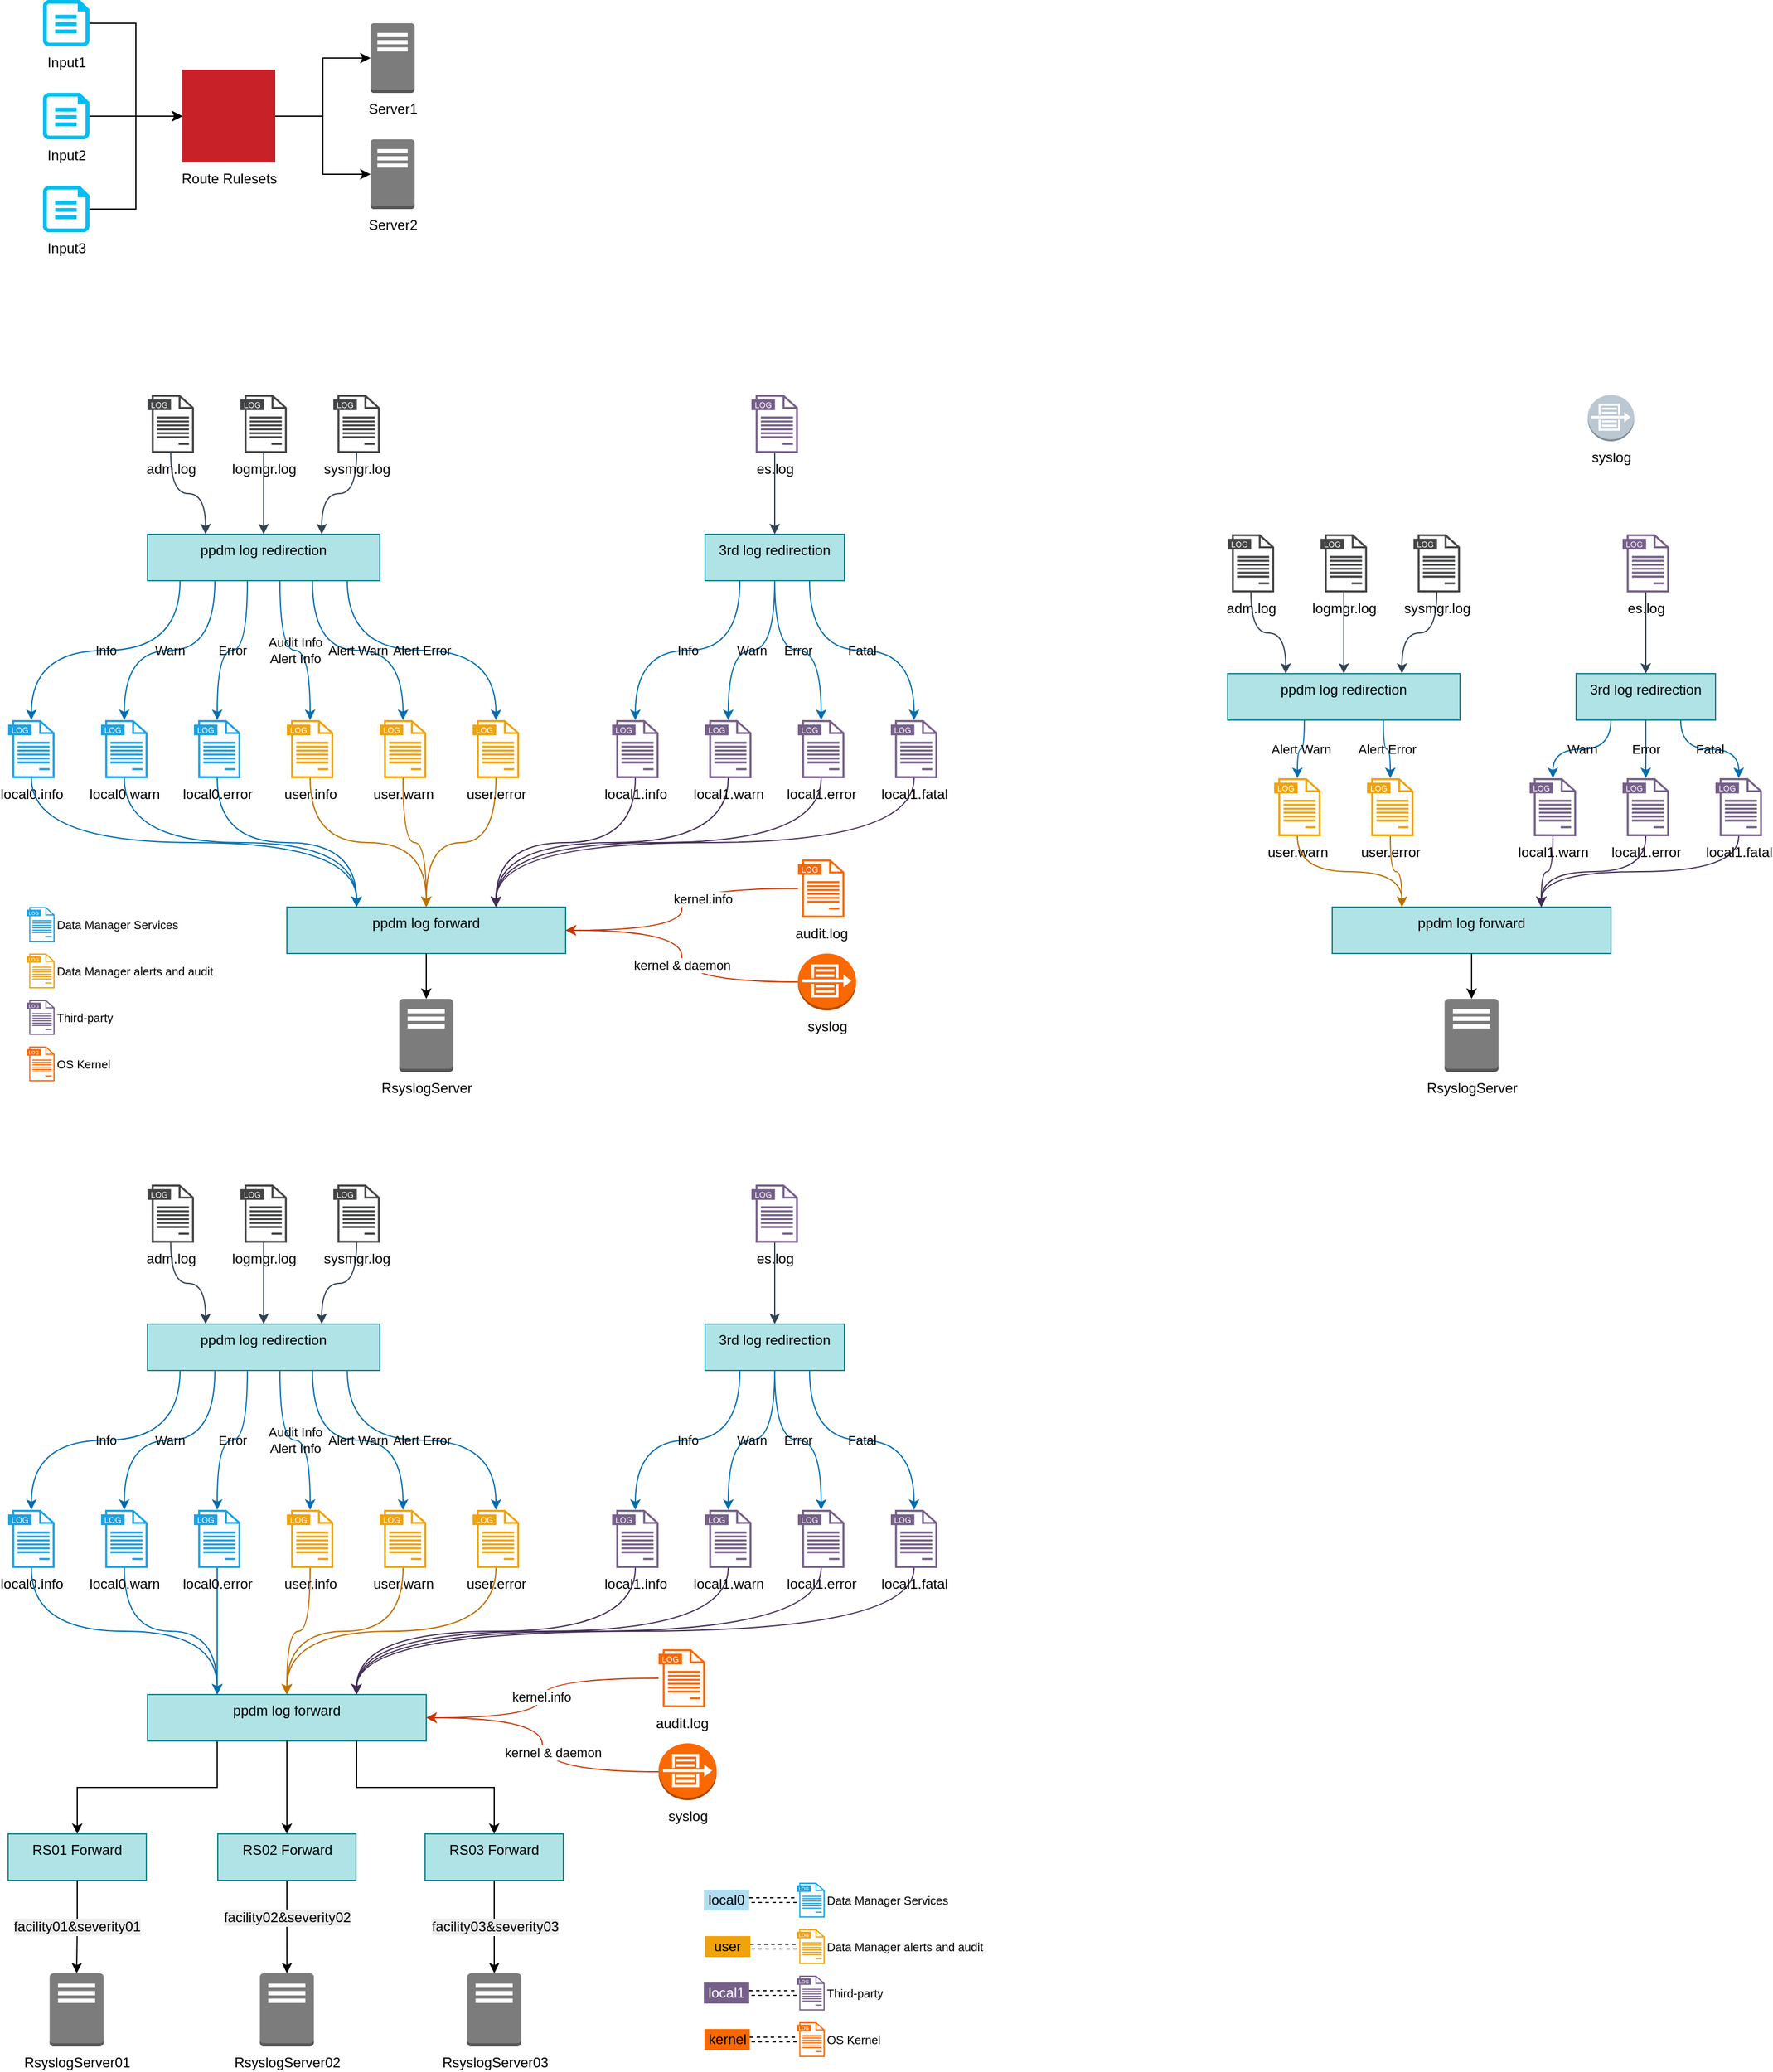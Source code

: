 <mxfile version="28.0.3">
  <diagram name="Page-1" id="BFnxpIGSp0JZySxxMFFq">
    <mxGraphModel dx="1418" dy="644" grid="1" gridSize="10" guides="1" tooltips="1" connect="1" arrows="1" fold="1" page="1" pageScale="1" pageWidth="850" pageHeight="1100" math="0" shadow="0">
      <root>
        <mxCell id="0" />
        <mxCell id="1" parent="0" />
        <mxCell id="eMfwU3fscMKZv_2OrXQS-9" style="edgeStyle=orthogonalEdgeStyle;rounded=0;orthogonalLoop=1;jettySize=auto;html=1;exitX=1;exitY=0.5;exitDx=0;exitDy=0;exitPerimeter=0;entryX=0;entryY=0.5;entryDx=0;entryDy=0;entryPerimeter=0;" parent="1" source="eMfwU3fscMKZv_2OrXQS-5" target="eMfwU3fscMKZv_2OrXQS-8" edge="1">
          <mxGeometry relative="1" as="geometry" />
        </mxCell>
        <mxCell id="eMfwU3fscMKZv_2OrXQS-5" value="Input1" style="verticalLabelPosition=bottom;html=1;verticalAlign=top;align=center;strokeColor=none;fillColor=#00BEF2;shape=mxgraph.azure.cloud_services_configuration_file;pointerEvents=1;" parent="1" vertex="1">
          <mxGeometry x="120" y="60" width="40" height="40" as="geometry" />
        </mxCell>
        <mxCell id="eMfwU3fscMKZv_2OrXQS-11" style="edgeStyle=orthogonalEdgeStyle;rounded=0;orthogonalLoop=1;jettySize=auto;html=1;" parent="1" source="eMfwU3fscMKZv_2OrXQS-8" target="eMfwU3fscMKZv_2OrXQS-10" edge="1">
          <mxGeometry relative="1" as="geometry" />
        </mxCell>
        <mxCell id="eMfwU3fscMKZv_2OrXQS-8" value="Route Rulesets" style="fillColor=#C82128;aspect=fixed;sketch=0;pointerEvents=1;shadow=0;dashed=0;html=1;strokeColor=none;labelPosition=center;verticalLabelPosition=bottom;outlineConnect=0;verticalAlign=top;align=center;shape=mxgraph.openstack.neutron_router;points=[[0,0.5,0,0,0],[0.5,0,0,0,0],[0.5,1,0,0,0],[1,0.5,0,0,0]];" parent="1" vertex="1">
          <mxGeometry x="240" y="120" width="80" height="80" as="geometry" />
        </mxCell>
        <mxCell id="eMfwU3fscMKZv_2OrXQS-10" value="Server1" style="outlineConnect=0;dashed=0;verticalLabelPosition=bottom;verticalAlign=top;align=center;html=1;shape=mxgraph.aws3.traditional_server;fillColor=#7D7C7C;gradientColor=none;" parent="1" vertex="1">
          <mxGeometry x="402" y="80" width="38" height="60" as="geometry" />
        </mxCell>
        <mxCell id="eMfwU3fscMKZv_2OrXQS-15" style="edgeStyle=orthogonalEdgeStyle;rounded=0;orthogonalLoop=1;jettySize=auto;html=1;exitX=1;exitY=0.5;exitDx=0;exitDy=0;exitPerimeter=0;" parent="1" source="eMfwU3fscMKZv_2OrXQS-12" target="eMfwU3fscMKZv_2OrXQS-8" edge="1">
          <mxGeometry relative="1" as="geometry" />
        </mxCell>
        <mxCell id="eMfwU3fscMKZv_2OrXQS-12" value="Input2" style="verticalLabelPosition=bottom;html=1;verticalAlign=top;align=center;strokeColor=none;fillColor=#00BEF2;shape=mxgraph.azure.cloud_services_configuration_file;pointerEvents=1;" parent="1" vertex="1">
          <mxGeometry x="120" y="140" width="40" height="40" as="geometry" />
        </mxCell>
        <mxCell id="eMfwU3fscMKZv_2OrXQS-13" value="Server2" style="outlineConnect=0;dashed=0;verticalLabelPosition=bottom;verticalAlign=top;align=center;html=1;shape=mxgraph.aws3.traditional_server;fillColor=#7D7C7C;gradientColor=none;" parent="1" vertex="1">
          <mxGeometry x="402" y="180" width="38" height="60" as="geometry" />
        </mxCell>
        <mxCell id="eMfwU3fscMKZv_2OrXQS-14" style="edgeStyle=orthogonalEdgeStyle;rounded=0;orthogonalLoop=1;jettySize=auto;html=1;entryX=0;entryY=0.5;entryDx=0;entryDy=0;entryPerimeter=0;" parent="1" source="eMfwU3fscMKZv_2OrXQS-8" target="eMfwU3fscMKZv_2OrXQS-13" edge="1">
          <mxGeometry relative="1" as="geometry" />
        </mxCell>
        <mxCell id="eMfwU3fscMKZv_2OrXQS-16" value="Input3" style="verticalLabelPosition=bottom;html=1;verticalAlign=top;align=center;strokeColor=none;fillColor=#00BEF2;shape=mxgraph.azure.cloud_services_configuration_file;pointerEvents=1;" parent="1" vertex="1">
          <mxGeometry x="120" y="220" width="40" height="40" as="geometry" />
        </mxCell>
        <mxCell id="eMfwU3fscMKZv_2OrXQS-17" style="edgeStyle=orthogonalEdgeStyle;rounded=0;orthogonalLoop=1;jettySize=auto;html=1;exitX=1;exitY=0.5;exitDx=0;exitDy=0;exitPerimeter=0;entryX=0;entryY=0.5;entryDx=0;entryDy=0;entryPerimeter=0;" parent="1" source="eMfwU3fscMKZv_2OrXQS-16" target="eMfwU3fscMKZv_2OrXQS-8" edge="1">
          <mxGeometry relative="1" as="geometry" />
        </mxCell>
        <mxCell id="TuvhPLp51KQY8ttxLgeI-1" value="" style="edgeStyle=orthogonalEdgeStyle;rounded=0;orthogonalLoop=1;jettySize=auto;html=1;entryX=0.25;entryY=0;entryDx=0;entryDy=0;fillColor=#647687;strokeColor=#314354;curved=1;" edge="1" parent="1" source="TuvhPLp51KQY8ttxLgeI-2" target="TuvhPLp51KQY8ttxLgeI-14">
          <mxGeometry relative="1" as="geometry" />
        </mxCell>
        <mxCell id="TuvhPLp51KQY8ttxLgeI-2" value="adm.log" style="sketch=0;pointerEvents=1;shadow=0;dashed=0;html=1;strokeColor=none;fillColor=#434445;aspect=fixed;labelPosition=center;verticalLabelPosition=bottom;verticalAlign=top;align=center;outlineConnect=0;shape=mxgraph.vvd.log_files;" vertex="1" parent="1">
          <mxGeometry x="210" y="400" width="40" height="50" as="geometry" />
        </mxCell>
        <mxCell id="TuvhPLp51KQY8ttxLgeI-3" style="edgeStyle=orthogonalEdgeStyle;rounded=0;orthogonalLoop=1;jettySize=auto;html=1;entryX=0.5;entryY=0;entryDx=0;entryDy=0;fillColor=#647687;strokeColor=#314354;curved=1;" edge="1" parent="1" source="TuvhPLp51KQY8ttxLgeI-4" target="TuvhPLp51KQY8ttxLgeI-14">
          <mxGeometry relative="1" as="geometry" />
        </mxCell>
        <mxCell id="TuvhPLp51KQY8ttxLgeI-4" value="logmgr.log" style="sketch=0;pointerEvents=1;shadow=0;dashed=0;html=1;strokeColor=none;fillColor=#434445;aspect=fixed;labelPosition=center;verticalLabelPosition=bottom;verticalAlign=top;align=center;outlineConnect=0;shape=mxgraph.vvd.log_files;" vertex="1" parent="1">
          <mxGeometry x="290" y="400" width="40" height="50" as="geometry" />
        </mxCell>
        <mxCell id="TuvhPLp51KQY8ttxLgeI-5" style="edgeStyle=orthogonalEdgeStyle;rounded=0;orthogonalLoop=1;jettySize=auto;html=1;fillColor=#647687;strokeColor=#314354;curved=1;" edge="1" parent="1" source="TuvhPLp51KQY8ttxLgeI-6" target="TuvhPLp51KQY8ttxLgeI-33">
          <mxGeometry relative="1" as="geometry" />
        </mxCell>
        <mxCell id="TuvhPLp51KQY8ttxLgeI-6" value="es.log" style="sketch=0;pointerEvents=1;shadow=0;dashed=0;html=1;strokeColor=none;fillColor=#76608a;aspect=fixed;labelPosition=center;verticalLabelPosition=bottom;verticalAlign=top;align=center;outlineConnect=0;shape=mxgraph.vvd.log_files;fontColor=#000000;" vertex="1" parent="1">
          <mxGeometry x="730" y="400" width="40" height="50" as="geometry" />
        </mxCell>
        <mxCell id="TuvhPLp51KQY8ttxLgeI-7" value="syslog" style="outlineConnect=0;dashed=0;verticalLabelPosition=bottom;verticalAlign=top;align=center;html=1;shape=mxgraph.aws3.flow_logs;fillColor=#bac8d3;strokeColor=#23445d;" vertex="1" parent="1">
          <mxGeometry x="1450" y="400" width="40" height="40" as="geometry" />
        </mxCell>
        <mxCell id="TuvhPLp51KQY8ttxLgeI-8" value="Info" style="edgeStyle=orthogonalEdgeStyle;rounded=0;orthogonalLoop=1;jettySize=auto;html=1;exitX=0.14;exitY=1;exitDx=0;exitDy=0;exitPerimeter=0;curved=1;labelBackgroundColor=none;fillColor=#1ba1e2;strokeColor=#006EAF;" edge="1" parent="1" source="TuvhPLp51KQY8ttxLgeI-14" target="TuvhPLp51KQY8ttxLgeI-17">
          <mxGeometry relative="1" as="geometry" />
        </mxCell>
        <mxCell id="TuvhPLp51KQY8ttxLgeI-9" value="Warn" style="edgeStyle=orthogonalEdgeStyle;rounded=0;orthogonalLoop=1;jettySize=auto;html=1;exitX=0.29;exitY=1;exitDx=0;exitDy=0;exitPerimeter=0;curved=1;labelBackgroundColor=none;fillColor=#1ba1e2;strokeColor=#006EAF;" edge="1" parent="1" source="TuvhPLp51KQY8ttxLgeI-14" target="TuvhPLp51KQY8ttxLgeI-19">
          <mxGeometry relative="1" as="geometry" />
        </mxCell>
        <mxCell id="TuvhPLp51KQY8ttxLgeI-10" value="Error" style="edgeStyle=orthogonalEdgeStyle;rounded=0;orthogonalLoop=1;jettySize=auto;html=1;exitX=0.43;exitY=1;exitDx=0;exitDy=0;exitPerimeter=0;curved=1;labelBackgroundColor=none;fillColor=#1ba1e2;strokeColor=#006EAF;" edge="1" parent="1" source="TuvhPLp51KQY8ttxLgeI-14" target="TuvhPLp51KQY8ttxLgeI-21">
          <mxGeometry relative="1" as="geometry" />
        </mxCell>
        <mxCell id="TuvhPLp51KQY8ttxLgeI-11" value="Audit Info&lt;br&gt;Alert Info" style="edgeStyle=orthogonalEdgeStyle;rounded=0;orthogonalLoop=1;jettySize=auto;html=1;exitX=0.57;exitY=1;exitDx=0;exitDy=0;exitPerimeter=0;curved=1;labelBackgroundColor=none;fillColor=#1ba1e2;strokeColor=#006EAF;" edge="1" parent="1" source="TuvhPLp51KQY8ttxLgeI-14" target="TuvhPLp51KQY8ttxLgeI-23">
          <mxGeometry relative="1" as="geometry" />
        </mxCell>
        <mxCell id="TuvhPLp51KQY8ttxLgeI-12" value="Alert Warn" style="edgeStyle=orthogonalEdgeStyle;rounded=0;orthogonalLoop=1;jettySize=auto;html=1;exitX=0.71;exitY=1;exitDx=0;exitDy=0;exitPerimeter=0;curved=1;labelBackgroundColor=none;fillColor=#1ba1e2;strokeColor=#006EAF;" edge="1" parent="1" source="TuvhPLp51KQY8ttxLgeI-14" target="TuvhPLp51KQY8ttxLgeI-24">
          <mxGeometry relative="1" as="geometry" />
        </mxCell>
        <mxCell id="TuvhPLp51KQY8ttxLgeI-13" value="Alert Error" style="edgeStyle=orthogonalEdgeStyle;rounded=0;orthogonalLoop=1;jettySize=auto;html=1;exitX=0.86;exitY=1;exitDx=0;exitDy=0;exitPerimeter=0;curved=1;labelBackgroundColor=none;fillColor=#1ba1e2;strokeColor=#006EAF;" edge="1" parent="1" source="TuvhPLp51KQY8ttxLgeI-14" target="TuvhPLp51KQY8ttxLgeI-26">
          <mxGeometry relative="1" as="geometry" />
        </mxCell>
        <mxCell id="TuvhPLp51KQY8ttxLgeI-14" value="ppdm log redirection" style="whiteSpace=wrap;html=1;verticalAlign=top;fillColor=#b0e3e6;strokeColor=#0e8088;sketch=0;pointerEvents=1;shadow=0;dashed=0;points=[[0,0,0,0,0],[0,0.25,0,0,0],[0,0.5,0,0,0],[0,0.75,0,0,0],[0,1,0,0,0],[0.14,1,0,0,0],[0.17,1,0,0,0],[0.25,0,0,0,0],[0.25,1,0,0,0],[0.29,1,0,0,0],[0.33,1,0,0,0],[0.43,1,0,0,0],[0.5,0,0,0,0],[0.5,1,0,0,0],[0.57,1,0,0,0],[0.67,1,0,0,0],[0.71,1,0,0,0],[0.75,0,0,0,0],[0.75,1,0,0,0],[0.83,1,0,0,0],[0.86,1,0,0,0],[1,0,0,0,0],[1,0.25,0,0,0],[1,0.5,0,0,0],[1,0.75,0,0,0],[1,1,0,0,0]];" vertex="1" parent="1">
          <mxGeometry x="210" y="520" width="200" height="40" as="geometry" />
        </mxCell>
        <mxCell id="TuvhPLp51KQY8ttxLgeI-15" style="edgeStyle=orthogonalEdgeStyle;rounded=0;orthogonalLoop=1;jettySize=auto;html=1;entryX=0.75;entryY=0;entryDx=0;entryDy=0;fillColor=#647687;strokeColor=#314354;curved=1;" edge="1" parent="1" source="TuvhPLp51KQY8ttxLgeI-16" target="TuvhPLp51KQY8ttxLgeI-14">
          <mxGeometry relative="1" as="geometry" />
        </mxCell>
        <mxCell id="TuvhPLp51KQY8ttxLgeI-16" value="sysmgr.log" style="sketch=0;pointerEvents=1;shadow=0;dashed=0;html=1;strokeColor=none;fillColor=#434445;aspect=fixed;labelPosition=center;verticalLabelPosition=bottom;verticalAlign=top;align=center;outlineConnect=0;shape=mxgraph.vvd.log_files;" vertex="1" parent="1">
          <mxGeometry x="370" y="400" width="40" height="50" as="geometry" />
        </mxCell>
        <mxCell id="TuvhPLp51KQY8ttxLgeI-17" value="local0.info" style="sketch=0;pointerEvents=1;shadow=0;dashed=0;html=1;strokeColor=none;fillColor=#1ba1e2;aspect=fixed;labelPosition=center;verticalLabelPosition=bottom;verticalAlign=top;align=center;outlineConnect=0;shape=mxgraph.vvd.log_files;fontColor=#000000;points=[[0.5,1,0,0,0]];" vertex="1" parent="1">
          <mxGeometry x="90" y="680" width="40" height="50" as="geometry" />
        </mxCell>
        <mxCell id="TuvhPLp51KQY8ttxLgeI-18" style="edgeStyle=orthogonalEdgeStyle;rounded=0;orthogonalLoop=1;jettySize=auto;html=1;exitX=0.5;exitY=1;exitDx=0;exitDy=0;exitPerimeter=0;entryX=0.25;entryY=0;entryDx=0;entryDy=0;entryPerimeter=0;curved=1;fillColor=#1ba1e2;strokeColor=#006EAF;" edge="1" parent="1" source="TuvhPLp51KQY8ttxLgeI-19" target="TuvhPLp51KQY8ttxLgeI-38">
          <mxGeometry relative="1" as="geometry">
            <mxPoint x="430" y="840" as="targetPoint" />
          </mxGeometry>
        </mxCell>
        <mxCell id="TuvhPLp51KQY8ttxLgeI-19" value="local0.warn" style="sketch=0;pointerEvents=1;shadow=0;dashed=0;html=1;strokeColor=none;fillColor=#1ba1e2;aspect=fixed;labelPosition=center;verticalLabelPosition=bottom;verticalAlign=top;align=center;outlineConnect=0;shape=mxgraph.vvd.log_files;fontColor=#000000;points=[[0.5,1,0,0,0]];" vertex="1" parent="1">
          <mxGeometry x="170" y="680" width="40" height="50" as="geometry" />
        </mxCell>
        <mxCell id="TuvhPLp51KQY8ttxLgeI-20" style="edgeStyle=orthogonalEdgeStyle;rounded=0;orthogonalLoop=1;jettySize=auto;html=1;exitX=0.5;exitY=1;exitDx=0;exitDy=0;exitPerimeter=0;entryX=0.25;entryY=0;entryDx=0;entryDy=0;entryPerimeter=0;curved=1;fillColor=#1ba1e2;strokeColor=#006EAF;" edge="1" parent="1" source="TuvhPLp51KQY8ttxLgeI-21" target="TuvhPLp51KQY8ttxLgeI-38">
          <mxGeometry relative="1" as="geometry">
            <mxPoint x="430" y="840" as="targetPoint" />
          </mxGeometry>
        </mxCell>
        <mxCell id="TuvhPLp51KQY8ttxLgeI-21" value="local0.error" style="sketch=0;pointerEvents=1;shadow=0;dashed=0;html=1;strokeColor=none;fillColor=#1ba1e2;aspect=fixed;labelPosition=center;verticalLabelPosition=bottom;verticalAlign=top;align=center;outlineConnect=0;shape=mxgraph.vvd.log_files;fontColor=#000000;points=[[0.5,1,0,0,0]];" vertex="1" parent="1">
          <mxGeometry x="250" y="680" width="40" height="50" as="geometry" />
        </mxCell>
        <mxCell id="TuvhPLp51KQY8ttxLgeI-22" style="edgeStyle=orthogonalEdgeStyle;rounded=0;orthogonalLoop=1;jettySize=auto;html=1;exitX=0.5;exitY=1;exitDx=0;exitDy=0;exitPerimeter=0;entryX=0.5;entryY=0;entryDx=0;entryDy=0;entryPerimeter=0;curved=1;fillColor=#f0a30a;strokeColor=#BD7000;" edge="1" parent="1" source="TuvhPLp51KQY8ttxLgeI-23" target="TuvhPLp51KQY8ttxLgeI-38">
          <mxGeometry relative="1" as="geometry">
            <mxPoint x="430" y="840" as="targetPoint" />
          </mxGeometry>
        </mxCell>
        <mxCell id="TuvhPLp51KQY8ttxLgeI-23" value="user.info" style="sketch=0;pointerEvents=1;shadow=0;dashed=0;html=1;strokeColor=none;fillColor=#f0a30a;aspect=fixed;labelPosition=center;verticalLabelPosition=bottom;verticalAlign=top;align=center;outlineConnect=0;shape=mxgraph.vvd.log_files;fontColor=#000000;points=[[0.5,1,0,0,0]];" vertex="1" parent="1">
          <mxGeometry x="330" y="680" width="40" height="50" as="geometry" />
        </mxCell>
        <mxCell id="TuvhPLp51KQY8ttxLgeI-24" value="user.warn" style="sketch=0;pointerEvents=1;shadow=0;dashed=0;html=1;strokeColor=none;fillColor=#f0a30a;aspect=fixed;labelPosition=center;verticalLabelPosition=bottom;verticalAlign=top;align=center;outlineConnect=0;shape=mxgraph.vvd.log_files;fontColor=#000000;points=[[0.5,1,0,0,0]];" vertex="1" parent="1">
          <mxGeometry x="410" y="680" width="40" height="50" as="geometry" />
        </mxCell>
        <mxCell id="TuvhPLp51KQY8ttxLgeI-25" style="edgeStyle=orthogonalEdgeStyle;rounded=0;orthogonalLoop=1;jettySize=auto;html=1;exitX=0.5;exitY=1;exitDx=0;exitDy=0;exitPerimeter=0;entryX=0.5;entryY=0;entryDx=0;entryDy=0;entryPerimeter=0;curved=1;fillColor=#f0a30a;strokeColor=#BD7000;" edge="1" parent="1" source="TuvhPLp51KQY8ttxLgeI-26" target="TuvhPLp51KQY8ttxLgeI-38">
          <mxGeometry relative="1" as="geometry">
            <mxPoint x="430" y="840" as="targetPoint" />
          </mxGeometry>
        </mxCell>
        <mxCell id="TuvhPLp51KQY8ttxLgeI-26" value="user.error" style="sketch=0;pointerEvents=1;shadow=0;dashed=0;html=1;strokeColor=none;fillColor=#f0a30a;aspect=fixed;labelPosition=center;verticalLabelPosition=bottom;verticalAlign=top;align=center;outlineConnect=0;shape=mxgraph.vvd.log_files;fontColor=#000000;points=[[0.5,1,0,0,0]];" vertex="1" parent="1">
          <mxGeometry x="490" y="680" width="40" height="50" as="geometry" />
        </mxCell>
        <mxCell id="TuvhPLp51KQY8ttxLgeI-27" value="local1.info" style="sketch=0;pointerEvents=1;shadow=0;dashed=0;html=1;strokeColor=none;fillColor=#76608a;aspect=fixed;labelPosition=center;verticalLabelPosition=bottom;verticalAlign=top;align=center;outlineConnect=0;shape=mxgraph.vvd.log_files;fontColor=#000000;points=[[0.5,1,0,0,0]];" vertex="1" parent="1">
          <mxGeometry x="610" y="680" width="40" height="50" as="geometry" />
        </mxCell>
        <mxCell id="TuvhPLp51KQY8ttxLgeI-28" style="edgeStyle=orthogonalEdgeStyle;rounded=0;orthogonalLoop=1;jettySize=auto;html=1;exitX=0.5;exitY=1;exitDx=0;exitDy=0;exitPerimeter=0;entryX=0.75;entryY=0;entryDx=0;entryDy=0;entryPerimeter=0;curved=1;fillColor=#76608a;strokeColor=#432D57;" edge="1" parent="1" source="TuvhPLp51KQY8ttxLgeI-29" target="TuvhPLp51KQY8ttxLgeI-38">
          <mxGeometry relative="1" as="geometry">
            <mxPoint x="550" y="840" as="targetPoint" />
          </mxGeometry>
        </mxCell>
        <mxCell id="TuvhPLp51KQY8ttxLgeI-29" value="local1.warn" style="sketch=0;pointerEvents=1;shadow=0;dashed=0;html=1;strokeColor=none;fillColor=#76608a;aspect=fixed;labelPosition=center;verticalLabelPosition=bottom;verticalAlign=top;align=center;outlineConnect=0;shape=mxgraph.vvd.log_files;fontColor=#000000;points=[[0.5,1,0,0,0]];" vertex="1" parent="1">
          <mxGeometry x="690" y="680" width="40" height="50" as="geometry" />
        </mxCell>
        <mxCell id="TuvhPLp51KQY8ttxLgeI-30" value="local1.error" style="sketch=0;pointerEvents=1;shadow=0;dashed=0;html=1;strokeColor=none;fillColor=#76608a;aspect=fixed;labelPosition=center;verticalLabelPosition=bottom;verticalAlign=top;align=center;outlineConnect=0;shape=mxgraph.vvd.log_files;fontColor=#000000;points=[[0.5,1,0,0,0]];" vertex="1" parent="1">
          <mxGeometry x="770" y="680" width="40" height="50" as="geometry" />
        </mxCell>
        <mxCell id="TuvhPLp51KQY8ttxLgeI-31" style="edgeStyle=orthogonalEdgeStyle;rounded=0;orthogonalLoop=1;jettySize=auto;html=1;exitX=0.5;exitY=1;exitDx=0;exitDy=0;exitPerimeter=0;entryX=0.75;entryY=0;entryDx=0;entryDy=0;entryPerimeter=0;curved=1;fillColor=#76608a;strokeColor=#432D57;" edge="1" parent="1" source="TuvhPLp51KQY8ttxLgeI-32" target="TuvhPLp51KQY8ttxLgeI-38">
          <mxGeometry relative="1" as="geometry">
            <mxPoint x="550" y="840" as="targetPoint" />
          </mxGeometry>
        </mxCell>
        <mxCell id="TuvhPLp51KQY8ttxLgeI-32" value="local1.fatal" style="sketch=0;pointerEvents=1;shadow=0;dashed=0;html=1;strokeColor=none;fillColor=#76608a;aspect=fixed;labelPosition=center;verticalLabelPosition=bottom;verticalAlign=top;align=center;outlineConnect=0;shape=mxgraph.vvd.log_files;fontColor=#000000;points=[[0.5,1,0,0,0]];" vertex="1" parent="1">
          <mxGeometry x="850" y="680" width="40" height="50" as="geometry" />
        </mxCell>
        <mxCell id="TuvhPLp51KQY8ttxLgeI-33" value="3rd log redirection" style="whiteSpace=wrap;html=1;verticalAlign=top;fillColor=#b0e3e6;strokeColor=#0e8088;sketch=0;pointerEvents=1;shadow=0;dashed=0;" vertex="1" parent="1">
          <mxGeometry x="690" y="520" width="120" height="40" as="geometry" />
        </mxCell>
        <mxCell id="TuvhPLp51KQY8ttxLgeI-34" value="Info" style="edgeStyle=orthogonalEdgeStyle;rounded=0;orthogonalLoop=1;jettySize=auto;html=1;exitX=0.25;exitY=1;exitDx=0;exitDy=0;curved=1;labelBackgroundColor=none;fillColor=#1ba1e2;strokeColor=#006EAF;" edge="1" parent="1" source="TuvhPLp51KQY8ttxLgeI-33" target="TuvhPLp51KQY8ttxLgeI-27">
          <mxGeometry relative="1" as="geometry">
            <mxPoint x="508" y="720" as="sourcePoint" />
            <mxPoint x="380" y="880" as="targetPoint" />
          </mxGeometry>
        </mxCell>
        <mxCell id="TuvhPLp51KQY8ttxLgeI-35" value="Warn" style="edgeStyle=orthogonalEdgeStyle;rounded=0;orthogonalLoop=1;jettySize=auto;html=1;exitX=0.5;exitY=1;exitDx=0;exitDy=0;curved=1;labelBackgroundColor=none;fillColor=#1ba1e2;strokeColor=#006EAF;" edge="1" parent="1" source="TuvhPLp51KQY8ttxLgeI-33" target="TuvhPLp51KQY8ttxLgeI-29">
          <mxGeometry relative="1" as="geometry">
            <mxPoint x="538" y="720" as="sourcePoint" />
            <mxPoint x="460" y="880" as="targetPoint" />
          </mxGeometry>
        </mxCell>
        <mxCell id="TuvhPLp51KQY8ttxLgeI-36" value="Error" style="edgeStyle=orthogonalEdgeStyle;rounded=0;orthogonalLoop=1;jettySize=auto;html=1;exitX=0.5;exitY=1;exitDx=0;exitDy=0;curved=1;labelBackgroundColor=none;fillColor=#1ba1e2;strokeColor=#006EAF;" edge="1" parent="1" source="TuvhPLp51KQY8ttxLgeI-33" target="TuvhPLp51KQY8ttxLgeI-30">
          <mxGeometry relative="1" as="geometry">
            <mxPoint x="566" y="720" as="sourcePoint" />
            <mxPoint x="540" y="880" as="targetPoint" />
          </mxGeometry>
        </mxCell>
        <mxCell id="TuvhPLp51KQY8ttxLgeI-37" value="Fatal" style="edgeStyle=orthogonalEdgeStyle;rounded=0;orthogonalLoop=1;jettySize=auto;html=1;exitX=0.75;exitY=1;exitDx=0;exitDy=0;curved=1;labelBackgroundColor=none;fillColor=#1ba1e2;strokeColor=#006EAF;" edge="1" parent="1" source="TuvhPLp51KQY8ttxLgeI-33" target="TuvhPLp51KQY8ttxLgeI-32">
          <mxGeometry relative="1" as="geometry">
            <mxPoint x="594" y="720" as="sourcePoint" />
            <mxPoint x="620" y="880" as="targetPoint" />
          </mxGeometry>
        </mxCell>
        <mxCell id="TuvhPLp51KQY8ttxLgeI-38" value="ppdm log forward" style="whiteSpace=wrap;html=1;verticalAlign=top;fillColor=#b0e3e6;strokeColor=#0e8088;sketch=0;pointerEvents=1;shadow=0;dashed=0;points=[[0,0,0,0,0],[0,0.25,0,0,0],[0,0.5,0,0,0],[0,0.75,0,0,0],[0,1,0,0,0],[0.14,1,0,0,0],[0.17,1,0,0,0],[0.25,0,0,0,0],[0.25,1,0,0,0],[0.29,1,0,0,0],[0.33,1,0,0,0],[0.43,1,0,0,0],[0.5,0,0,0,0],[0.5,1,0,0,0],[0.57,1,0,0,0],[0.67,1,0,0,0],[0.71,1,0,0,0],[0.75,0,0,0,0],[0.75,1,0,0,0],[0.83,1,0,0,0],[0.86,1,0,0,0],[1,0,0,0,0],[1,0.25,0,0,0],[1,0.5,0,0,0],[1,0.75,0,0,0],[1,1,0,0,0]];" vertex="1" parent="1">
          <mxGeometry x="330" y="841" width="240" height="40" as="geometry" />
        </mxCell>
        <mxCell id="TuvhPLp51KQY8ttxLgeI-39" style="edgeStyle=orthogonalEdgeStyle;rounded=0;orthogonalLoop=1;jettySize=auto;html=1;exitX=0.5;exitY=1;exitDx=0;exitDy=0;exitPerimeter=0;entryX=0.25;entryY=0;entryDx=0;entryDy=0;entryPerimeter=0;curved=1;fillColor=#1ba1e2;strokeColor=#006EAF;" edge="1" parent="1" source="TuvhPLp51KQY8ttxLgeI-17" target="TuvhPLp51KQY8ttxLgeI-38">
          <mxGeometry relative="1" as="geometry" />
        </mxCell>
        <mxCell id="TuvhPLp51KQY8ttxLgeI-40" style="edgeStyle=orthogonalEdgeStyle;rounded=0;orthogonalLoop=1;jettySize=auto;html=1;exitX=0.5;exitY=1;exitDx=0;exitDy=0;exitPerimeter=0;entryX=0.5;entryY=0;entryDx=0;entryDy=0;entryPerimeter=0;curved=1;fillColor=#f0a30a;strokeColor=#BD7000;" edge="1" parent="1" source="TuvhPLp51KQY8ttxLgeI-24" target="TuvhPLp51KQY8ttxLgeI-38">
          <mxGeometry relative="1" as="geometry" />
        </mxCell>
        <mxCell id="TuvhPLp51KQY8ttxLgeI-41" style="edgeStyle=orthogonalEdgeStyle;rounded=0;orthogonalLoop=1;jettySize=auto;html=1;exitX=0.5;exitY=1;exitDx=0;exitDy=0;exitPerimeter=0;entryX=0.75;entryY=0;entryDx=0;entryDy=0;entryPerimeter=0;curved=1;fillColor=#76608a;strokeColor=#432D57;" edge="1" parent="1" source="TuvhPLp51KQY8ttxLgeI-27" target="TuvhPLp51KQY8ttxLgeI-38">
          <mxGeometry relative="1" as="geometry" />
        </mxCell>
        <mxCell id="TuvhPLp51KQY8ttxLgeI-42" style="edgeStyle=orthogonalEdgeStyle;rounded=0;orthogonalLoop=1;jettySize=auto;html=1;exitX=0.5;exitY=1;exitDx=0;exitDy=0;exitPerimeter=0;entryX=0.75;entryY=0;entryDx=0;entryDy=0;entryPerimeter=0;curved=1;fillColor=#76608a;strokeColor=#432D57;" edge="1" parent="1" source="TuvhPLp51KQY8ttxLgeI-30" target="TuvhPLp51KQY8ttxLgeI-38">
          <mxGeometry relative="1" as="geometry" />
        </mxCell>
        <mxCell id="TuvhPLp51KQY8ttxLgeI-43" value="RsyslogServer" style="outlineConnect=0;dashed=0;verticalLabelPosition=bottom;verticalAlign=top;align=center;html=1;shape=mxgraph.aws3.traditional_server;fillColor=#7D7C7C;gradientColor=none;" vertex="1" parent="1">
          <mxGeometry x="426.75" y="920" width="46.5" height="63" as="geometry" />
        </mxCell>
        <mxCell id="TuvhPLp51KQY8ttxLgeI-44" style="edgeStyle=orthogonalEdgeStyle;rounded=0;orthogonalLoop=1;jettySize=auto;html=1;exitX=0.5;exitY=1;exitDx=0;exitDy=0;exitPerimeter=0;entryX=0.5;entryY=0;entryDx=0;entryDy=0;entryPerimeter=0;" edge="1" parent="1" source="TuvhPLp51KQY8ttxLgeI-38" target="TuvhPLp51KQY8ttxLgeI-43">
          <mxGeometry relative="1" as="geometry" />
        </mxCell>
        <mxCell id="TuvhPLp51KQY8ttxLgeI-45" value="Data Manager Services" style="sketch=0;pointerEvents=1;shadow=0;dashed=0;html=1;strokeColor=none;fillColor=#1ba1e2;aspect=fixed;labelPosition=right;verticalLabelPosition=middle;verticalAlign=middle;align=left;outlineConnect=0;shape=mxgraph.vvd.log_files;fontColor=#000000;points=[[0.5,1,0,0,0]];fontSize=10;" vertex="1" parent="1">
          <mxGeometry x="106" y="841" width="24" height="30" as="geometry" />
        </mxCell>
        <mxCell id="TuvhPLp51KQY8ttxLgeI-46" value="Data Manager alerts and audit" style="sketch=0;pointerEvents=1;shadow=0;dashed=0;html=1;strokeColor=none;fillColor=#f0a30a;aspect=fixed;labelPosition=right;verticalLabelPosition=middle;verticalAlign=middle;align=left;outlineConnect=0;shape=mxgraph.vvd.log_files;fontColor=#000000;points=[[0.5,1,0,0,0]];fontSize=10;" vertex="1" parent="1">
          <mxGeometry x="106" y="881" width="24" height="30" as="geometry" />
        </mxCell>
        <mxCell id="TuvhPLp51KQY8ttxLgeI-47" value="Third-party" style="sketch=0;pointerEvents=1;shadow=0;dashed=0;html=1;strokeColor=none;fillColor=#76608a;aspect=fixed;labelPosition=right;verticalLabelPosition=middle;verticalAlign=middle;align=left;outlineConnect=0;shape=mxgraph.vvd.log_files;fontColor=#000000;points=[[0.5,1,0,0,0]];fontSize=10;" vertex="1" parent="1">
          <mxGeometry x="106" y="921" width="24" height="30" as="geometry" />
        </mxCell>
        <mxCell id="TuvhPLp51KQY8ttxLgeI-48" style="edgeStyle=orthogonalEdgeStyle;rounded=0;orthogonalLoop=1;jettySize=auto;html=1;entryX=1;entryY=0.5;entryDx=0;entryDy=0;entryPerimeter=0;curved=1;fillColor=#fa6800;strokeColor=#C73500;" edge="1" parent="1" source="TuvhPLp51KQY8ttxLgeI-50" target="TuvhPLp51KQY8ttxLgeI-38">
          <mxGeometry relative="1" as="geometry" />
        </mxCell>
        <mxCell id="TuvhPLp51KQY8ttxLgeI-49" value="kernel.info" style="edgeLabel;html=1;align=center;verticalAlign=middle;resizable=0;points=[];" vertex="1" connectable="0" parent="TuvhPLp51KQY8ttxLgeI-48">
          <mxGeometry x="-0.305" y="9" relative="1" as="geometry">
            <mxPoint as="offset" />
          </mxGeometry>
        </mxCell>
        <mxCell id="TuvhPLp51KQY8ttxLgeI-50" value="audit.log" style="sketch=0;pointerEvents=1;shadow=0;dashed=0;html=1;strokeColor=none;fillColor=#fa6800;aspect=fixed;labelPosition=center;verticalLabelPosition=bottom;verticalAlign=top;align=center;outlineConnect=0;shape=mxgraph.vvd.log_files;fontColor=#000000;" vertex="1" parent="1">
          <mxGeometry x="770" y="800" width="40" height="50" as="geometry" />
        </mxCell>
        <mxCell id="TuvhPLp51KQY8ttxLgeI-51" value="syslog" style="outlineConnect=0;dashed=0;verticalLabelPosition=bottom;verticalAlign=top;align=center;html=1;shape=mxgraph.aws3.flow_logs;fillColor=#fa6800;fontColor=#000000;strokeColor=#C73500;" vertex="1" parent="1">
          <mxGeometry x="770" y="881" width="50" height="49" as="geometry" />
        </mxCell>
        <mxCell id="TuvhPLp51KQY8ttxLgeI-52" value="&lt;span style=&quot;color: rgb(0, 0, 0); font-family: Helvetica; font-size: 11px; font-style: normal; font-variant-ligatures: normal; font-variant-caps: normal; font-weight: 400; letter-spacing: normal; orphans: 2; text-align: center; text-indent: 0px; text-transform: none; widows: 2; word-spacing: 0px; -webkit-text-stroke-width: 0px; white-space: nowrap; background-color: rgb(255, 255, 255); text-decoration-thickness: initial; text-decoration-style: initial; text-decoration-color: initial; float: none; display: inline !important;&quot;&gt;kernel &amp;amp; daemon&lt;/span&gt;" style="edgeStyle=orthogonalEdgeStyle;rounded=0;orthogonalLoop=1;jettySize=auto;html=1;entryX=1;entryY=0.5;entryDx=0;entryDy=0;entryPerimeter=0;curved=1;fillColor=#fa6800;strokeColor=#C73500;" edge="1" parent="1" source="TuvhPLp51KQY8ttxLgeI-51" target="TuvhPLp51KQY8ttxLgeI-38">
          <mxGeometry x="-0.055" relative="1" as="geometry">
            <mxPoint y="1" as="offset" />
          </mxGeometry>
        </mxCell>
        <mxCell id="TuvhPLp51KQY8ttxLgeI-53" value="OS Kernel" style="sketch=0;pointerEvents=1;shadow=0;dashed=0;html=1;strokeColor=none;fillColor=#fa6800;aspect=fixed;labelPosition=right;verticalLabelPosition=middle;verticalAlign=middle;align=left;outlineConnect=0;shape=mxgraph.vvd.log_files;fontColor=#000000;fontSize=10;" vertex="1" parent="1">
          <mxGeometry x="106" y="961" width="24" height="30" as="geometry" />
        </mxCell>
        <mxCell id="TuvhPLp51KQY8ttxLgeI-54" value="" style="edgeStyle=orthogonalEdgeStyle;rounded=0;orthogonalLoop=1;jettySize=auto;html=1;entryX=0.25;entryY=0;entryDx=0;entryDy=0;fillColor=#647687;strokeColor=#314354;curved=1;" edge="1" parent="1" source="TuvhPLp51KQY8ttxLgeI-55" target="TuvhPLp51KQY8ttxLgeI-60">
          <mxGeometry relative="1" as="geometry" />
        </mxCell>
        <mxCell id="TuvhPLp51KQY8ttxLgeI-55" value="adm.log" style="sketch=0;pointerEvents=1;shadow=0;dashed=0;html=1;strokeColor=none;fillColor=#434445;aspect=fixed;labelPosition=center;verticalLabelPosition=bottom;verticalAlign=top;align=center;outlineConnect=0;shape=mxgraph.vvd.log_files;" vertex="1" parent="1">
          <mxGeometry x="1140" y="520" width="40" height="50" as="geometry" />
        </mxCell>
        <mxCell id="TuvhPLp51KQY8ttxLgeI-56" style="edgeStyle=orthogonalEdgeStyle;rounded=0;orthogonalLoop=1;jettySize=auto;html=1;entryX=0.5;entryY=0;entryDx=0;entryDy=0;fillColor=#647687;strokeColor=#314354;curved=1;" edge="1" parent="1" source="TuvhPLp51KQY8ttxLgeI-57" target="TuvhPLp51KQY8ttxLgeI-60">
          <mxGeometry relative="1" as="geometry" />
        </mxCell>
        <mxCell id="TuvhPLp51KQY8ttxLgeI-57" value="logmgr.log" style="sketch=0;pointerEvents=1;shadow=0;dashed=0;html=1;strokeColor=none;fillColor=#434445;aspect=fixed;labelPosition=center;verticalLabelPosition=bottom;verticalAlign=top;align=center;outlineConnect=0;shape=mxgraph.vvd.log_files;" vertex="1" parent="1">
          <mxGeometry x="1220" y="520" width="40" height="50" as="geometry" />
        </mxCell>
        <mxCell id="TuvhPLp51KQY8ttxLgeI-58" value="Alert Warn" style="edgeStyle=orthogonalEdgeStyle;rounded=0;orthogonalLoop=1;jettySize=auto;html=1;exitX=0.33;exitY=1;exitDx=0;exitDy=0;exitPerimeter=0;curved=1;labelBackgroundColor=none;fillColor=#1ba1e2;strokeColor=#006EAF;" edge="1" parent="1" source="TuvhPLp51KQY8ttxLgeI-60" target="TuvhPLp51KQY8ttxLgeI-63">
          <mxGeometry relative="1" as="geometry" />
        </mxCell>
        <mxCell id="TuvhPLp51KQY8ttxLgeI-59" value="Alert Error" style="edgeStyle=orthogonalEdgeStyle;rounded=0;orthogonalLoop=1;jettySize=auto;html=1;exitX=0.67;exitY=1;exitDx=0;exitDy=0;exitPerimeter=0;curved=1;labelBackgroundColor=none;fillColor=#1ba1e2;strokeColor=#006EAF;" edge="1" parent="1" source="TuvhPLp51KQY8ttxLgeI-60" target="TuvhPLp51KQY8ttxLgeI-65">
          <mxGeometry relative="1" as="geometry" />
        </mxCell>
        <mxCell id="TuvhPLp51KQY8ttxLgeI-60" value="ppdm log redirection" style="whiteSpace=wrap;html=1;verticalAlign=top;fillColor=#b0e3e6;strokeColor=#0e8088;sketch=0;pointerEvents=1;shadow=0;dashed=0;points=[[0,0,0,0,0],[0,0.25,0,0,0],[0,0.5,0,0,0],[0,0.75,0,0,0],[0,1,0,0,0],[0.14,1,0,0,0],[0.17,1,0,0,0],[0.25,0,0,0,0],[0.25,1,0,0,0],[0.29,1,0,0,0],[0.33,1,0,0,0],[0.43,1,0,0,0],[0.5,0,0,0,0],[0.5,1,0,0,0],[0.57,1,0,0,0],[0.67,1,0,0,0],[0.71,1,0,0,0],[0.75,0,0,0,0],[0.75,1,0,0,0],[0.83,1,0,0,0],[0.86,1,0,0,0],[1,0,0,0,0],[1,0.25,0,0,0],[1,0.5,0,0,0],[1,0.75,0,0,0],[1,1,0,0,0]];" vertex="1" parent="1">
          <mxGeometry x="1140" y="640" width="200" height="40" as="geometry" />
        </mxCell>
        <mxCell id="TuvhPLp51KQY8ttxLgeI-61" style="edgeStyle=orthogonalEdgeStyle;rounded=0;orthogonalLoop=1;jettySize=auto;html=1;entryX=0.75;entryY=0;entryDx=0;entryDy=0;fillColor=#647687;strokeColor=#314354;curved=1;" edge="1" parent="1" source="TuvhPLp51KQY8ttxLgeI-62" target="TuvhPLp51KQY8ttxLgeI-60">
          <mxGeometry relative="1" as="geometry" />
        </mxCell>
        <mxCell id="TuvhPLp51KQY8ttxLgeI-62" value="sysmgr.log" style="sketch=0;pointerEvents=1;shadow=0;dashed=0;html=1;strokeColor=none;fillColor=#434445;aspect=fixed;labelPosition=center;verticalLabelPosition=bottom;verticalAlign=top;align=center;outlineConnect=0;shape=mxgraph.vvd.log_files;" vertex="1" parent="1">
          <mxGeometry x="1300" y="520" width="40" height="50" as="geometry" />
        </mxCell>
        <mxCell id="TuvhPLp51KQY8ttxLgeI-63" value="user.warn" style="sketch=0;pointerEvents=1;shadow=0;dashed=0;html=1;strokeColor=none;fillColor=#f0a30a;aspect=fixed;labelPosition=center;verticalLabelPosition=bottom;verticalAlign=top;align=center;outlineConnect=0;shape=mxgraph.vvd.log_files;fontColor=#000000;points=[[0.5,1,0,0,0]];" vertex="1" parent="1">
          <mxGeometry x="1180" y="730" width="40" height="50" as="geometry" />
        </mxCell>
        <mxCell id="TuvhPLp51KQY8ttxLgeI-64" style="edgeStyle=orthogonalEdgeStyle;rounded=0;orthogonalLoop=1;jettySize=auto;html=1;exitX=0.5;exitY=1;exitDx=0;exitDy=0;exitPerimeter=0;entryX=0.25;entryY=0;entryDx=0;entryDy=0;entryPerimeter=0;curved=1;fillColor=#f0a30a;strokeColor=#BD7000;" edge="1" parent="1" source="TuvhPLp51KQY8ttxLgeI-65" target="TuvhPLp51KQY8ttxLgeI-66">
          <mxGeometry relative="1" as="geometry">
            <mxPoint x="1200" y="890" as="targetPoint" />
          </mxGeometry>
        </mxCell>
        <mxCell id="TuvhPLp51KQY8ttxLgeI-65" value="user.error" style="sketch=0;pointerEvents=1;shadow=0;dashed=0;html=1;strokeColor=none;fillColor=#f0a30a;aspect=fixed;labelPosition=center;verticalLabelPosition=bottom;verticalAlign=top;align=center;outlineConnect=0;shape=mxgraph.vvd.log_files;fontColor=#000000;points=[[0.5,1,0,0,0]];" vertex="1" parent="1">
          <mxGeometry x="1260" y="730" width="40" height="50" as="geometry" />
        </mxCell>
        <mxCell id="TuvhPLp51KQY8ttxLgeI-66" value="ppdm log forward" style="whiteSpace=wrap;html=1;verticalAlign=top;fillColor=#b0e3e6;strokeColor=#0e8088;sketch=0;pointerEvents=1;shadow=0;dashed=0;points=[[0,0,0,0,0],[0,0.25,0,0,0],[0,0.5,0,0,0],[0,0.75,0,0,0],[0,1,0,0,0],[0.14,1,0,0,0],[0.17,1,0,0,0],[0.25,0,0,0,0],[0.25,1,0,0,0],[0.29,1,0,0,0],[0.33,1,0,0,0],[0.43,1,0,0,0],[0.5,0,0,0,0],[0.5,1,0,0,0],[0.57,1,0,0,0],[0.67,1,0,0,0],[0.71,1,0,0,0],[0.75,0,0,0,0],[0.75,1,0,0,0],[0.83,1,0,0,0],[0.86,1,0,0,0],[1,0,0,0,0],[1,0.25,0,0,0],[1,0.5,0,0,0],[1,0.75,0,0,0],[1,1,0,0,0]];" vertex="1" parent="1">
          <mxGeometry x="1230" y="841" width="240" height="40" as="geometry" />
        </mxCell>
        <mxCell id="TuvhPLp51KQY8ttxLgeI-67" style="edgeStyle=orthogonalEdgeStyle;rounded=0;orthogonalLoop=1;jettySize=auto;html=1;exitX=0.5;exitY=1;exitDx=0;exitDy=0;exitPerimeter=0;entryX=0.25;entryY=0;entryDx=0;entryDy=0;entryPerimeter=0;curved=1;fillColor=#f0a30a;strokeColor=#BD7000;" edge="1" parent="1" source="TuvhPLp51KQY8ttxLgeI-63" target="TuvhPLp51KQY8ttxLgeI-66">
          <mxGeometry relative="1" as="geometry" />
        </mxCell>
        <mxCell id="TuvhPLp51KQY8ttxLgeI-68" value="RsyslogServer" style="outlineConnect=0;dashed=0;verticalLabelPosition=bottom;verticalAlign=top;align=center;html=1;shape=mxgraph.aws3.traditional_server;fillColor=#7D7C7C;gradientColor=none;" vertex="1" parent="1">
          <mxGeometry x="1326.75" y="920" width="46.5" height="63" as="geometry" />
        </mxCell>
        <mxCell id="TuvhPLp51KQY8ttxLgeI-69" style="edgeStyle=orthogonalEdgeStyle;rounded=0;orthogonalLoop=1;jettySize=auto;html=1;exitX=0.5;exitY=1;exitDx=0;exitDy=0;exitPerimeter=0;entryX=0.5;entryY=0;entryDx=0;entryDy=0;entryPerimeter=0;" edge="1" parent="1" source="TuvhPLp51KQY8ttxLgeI-66" target="TuvhPLp51KQY8ttxLgeI-68">
          <mxGeometry relative="1" as="geometry" />
        </mxCell>
        <mxCell id="TuvhPLp51KQY8ttxLgeI-70" style="edgeStyle=orthogonalEdgeStyle;rounded=0;orthogonalLoop=1;jettySize=auto;html=1;fillColor=#647687;strokeColor=#314354;curved=1;" edge="1" parent="1" source="TuvhPLp51KQY8ttxLgeI-71" target="TuvhPLp51KQY8ttxLgeI-77">
          <mxGeometry relative="1" as="geometry" />
        </mxCell>
        <mxCell id="TuvhPLp51KQY8ttxLgeI-71" value="es.log" style="sketch=0;pointerEvents=1;shadow=0;dashed=0;html=1;strokeColor=none;fillColor=#76608a;aspect=fixed;labelPosition=center;verticalLabelPosition=bottom;verticalAlign=top;align=center;outlineConnect=0;shape=mxgraph.vvd.log_files;fontColor=#000000;" vertex="1" parent="1">
          <mxGeometry x="1480" y="520" width="40" height="50" as="geometry" />
        </mxCell>
        <mxCell id="TuvhPLp51KQY8ttxLgeI-72" style="edgeStyle=orthogonalEdgeStyle;rounded=0;orthogonalLoop=1;jettySize=auto;html=1;exitX=0.5;exitY=1;exitDx=0;exitDy=0;exitPerimeter=0;entryX=0.75;entryY=0;entryDx=0;entryDy=0;entryPerimeter=0;curved=1;fillColor=#76608a;strokeColor=#432D57;" edge="1" parent="1" source="TuvhPLp51KQY8ttxLgeI-73" target="TuvhPLp51KQY8ttxLgeI-66">
          <mxGeometry relative="1" as="geometry">
            <mxPoint x="1270" y="961" as="targetPoint" />
          </mxGeometry>
        </mxCell>
        <mxCell id="TuvhPLp51KQY8ttxLgeI-73" value="local1.warn" style="sketch=0;pointerEvents=1;shadow=0;dashed=0;html=1;strokeColor=none;fillColor=#76608a;aspect=fixed;labelPosition=center;verticalLabelPosition=bottom;verticalAlign=top;align=center;outlineConnect=0;shape=mxgraph.vvd.log_files;fontColor=#000000;points=[[0.5,1,0,0,0]];" vertex="1" parent="1">
          <mxGeometry x="1400" y="730" width="40" height="50" as="geometry" />
        </mxCell>
        <mxCell id="TuvhPLp51KQY8ttxLgeI-74" value="local1.error" style="sketch=0;pointerEvents=1;shadow=0;dashed=0;html=1;strokeColor=none;fillColor=#76608a;aspect=fixed;labelPosition=center;verticalLabelPosition=bottom;verticalAlign=top;align=center;outlineConnect=0;shape=mxgraph.vvd.log_files;fontColor=#000000;points=[[0.5,1,0,0,0]];" vertex="1" parent="1">
          <mxGeometry x="1480" y="730" width="40" height="50" as="geometry" />
        </mxCell>
        <mxCell id="TuvhPLp51KQY8ttxLgeI-75" style="edgeStyle=orthogonalEdgeStyle;rounded=0;orthogonalLoop=1;jettySize=auto;html=1;exitX=0.5;exitY=1;exitDx=0;exitDy=0;exitPerimeter=0;entryX=0.75;entryY=0;entryDx=0;entryDy=0;entryPerimeter=0;curved=1;fillColor=#76608a;strokeColor=#432D57;" edge="1" parent="1" source="TuvhPLp51KQY8ttxLgeI-76" target="TuvhPLp51KQY8ttxLgeI-66">
          <mxGeometry relative="1" as="geometry">
            <mxPoint x="1270" y="961" as="targetPoint" />
          </mxGeometry>
        </mxCell>
        <mxCell id="TuvhPLp51KQY8ttxLgeI-76" value="local1.fatal" style="sketch=0;pointerEvents=1;shadow=0;dashed=0;html=1;strokeColor=none;fillColor=#76608a;aspect=fixed;labelPosition=center;verticalLabelPosition=bottom;verticalAlign=top;align=center;outlineConnect=0;shape=mxgraph.vvd.log_files;fontColor=#000000;points=[[0.5,1,0,0,0]];" vertex="1" parent="1">
          <mxGeometry x="1560" y="730" width="40" height="50" as="geometry" />
        </mxCell>
        <mxCell id="TuvhPLp51KQY8ttxLgeI-77" value="3rd log redirection" style="whiteSpace=wrap;html=1;verticalAlign=top;fillColor=#b0e3e6;strokeColor=#0e8088;sketch=0;pointerEvents=1;shadow=0;dashed=0;" vertex="1" parent="1">
          <mxGeometry x="1440" y="640" width="120" height="40" as="geometry" />
        </mxCell>
        <mxCell id="TuvhPLp51KQY8ttxLgeI-78" value="Warn" style="edgeStyle=orthogonalEdgeStyle;rounded=0;orthogonalLoop=1;jettySize=auto;html=1;exitX=0.25;exitY=1;exitDx=0;exitDy=0;curved=1;labelBackgroundColor=none;fillColor=#1ba1e2;strokeColor=#006EAF;" edge="1" parent="1" source="TuvhPLp51KQY8ttxLgeI-77" target="TuvhPLp51KQY8ttxLgeI-73">
          <mxGeometry relative="1" as="geometry">
            <mxPoint x="1298" y="840" as="sourcePoint" />
            <mxPoint x="1220" y="1000" as="targetPoint" />
          </mxGeometry>
        </mxCell>
        <mxCell id="TuvhPLp51KQY8ttxLgeI-79" value="Error" style="edgeStyle=orthogonalEdgeStyle;rounded=0;orthogonalLoop=1;jettySize=auto;html=1;exitX=0.5;exitY=1;exitDx=0;exitDy=0;curved=1;labelBackgroundColor=none;fillColor=#1ba1e2;strokeColor=#006EAF;" edge="1" parent="1" source="TuvhPLp51KQY8ttxLgeI-77" target="TuvhPLp51KQY8ttxLgeI-74">
          <mxGeometry relative="1" as="geometry">
            <mxPoint x="1326" y="840" as="sourcePoint" />
            <mxPoint x="1300" y="1000" as="targetPoint" />
          </mxGeometry>
        </mxCell>
        <mxCell id="TuvhPLp51KQY8ttxLgeI-80" value="Fatal" style="edgeStyle=orthogonalEdgeStyle;rounded=0;orthogonalLoop=1;jettySize=auto;html=1;exitX=0.75;exitY=1;exitDx=0;exitDy=0;curved=1;labelBackgroundColor=none;fillColor=#1ba1e2;strokeColor=#006EAF;" edge="1" parent="1" source="TuvhPLp51KQY8ttxLgeI-77" target="TuvhPLp51KQY8ttxLgeI-76">
          <mxGeometry relative="1" as="geometry">
            <mxPoint x="1354" y="840" as="sourcePoint" />
            <mxPoint x="1380" y="1000" as="targetPoint" />
          </mxGeometry>
        </mxCell>
        <mxCell id="TuvhPLp51KQY8ttxLgeI-81" style="edgeStyle=orthogonalEdgeStyle;rounded=0;orthogonalLoop=1;jettySize=auto;html=1;exitX=0.5;exitY=1;exitDx=0;exitDy=0;exitPerimeter=0;entryX=0.75;entryY=0;entryDx=0;entryDy=0;entryPerimeter=0;curved=1;fillColor=#76608a;strokeColor=#432D57;" edge="1" parent="1" source="TuvhPLp51KQY8ttxLgeI-74" target="TuvhPLp51KQY8ttxLgeI-66">
          <mxGeometry relative="1" as="geometry">
            <mxPoint x="1270" y="961" as="targetPoint" />
          </mxGeometry>
        </mxCell>
        <mxCell id="TuvhPLp51KQY8ttxLgeI-82" value="" style="edgeStyle=orthogonalEdgeStyle;rounded=0;orthogonalLoop=1;jettySize=auto;html=1;entryX=0.25;entryY=0;entryDx=0;entryDy=0;fillColor=#647687;strokeColor=#314354;curved=1;" edge="1" parent="1" source="TuvhPLp51KQY8ttxLgeI-83" target="TuvhPLp51KQY8ttxLgeI-94">
          <mxGeometry relative="1" as="geometry" />
        </mxCell>
        <mxCell id="TuvhPLp51KQY8ttxLgeI-83" value="adm.log" style="sketch=0;pointerEvents=1;shadow=0;dashed=0;html=1;strokeColor=none;fillColor=#434445;aspect=fixed;labelPosition=center;verticalLabelPosition=bottom;verticalAlign=top;align=center;outlineConnect=0;shape=mxgraph.vvd.log_files;" vertex="1" parent="1">
          <mxGeometry x="210" y="1080" width="40" height="50" as="geometry" />
        </mxCell>
        <mxCell id="TuvhPLp51KQY8ttxLgeI-84" style="edgeStyle=orthogonalEdgeStyle;rounded=0;orthogonalLoop=1;jettySize=auto;html=1;entryX=0.5;entryY=0;entryDx=0;entryDy=0;fillColor=#647687;strokeColor=#314354;curved=1;" edge="1" parent="1" source="TuvhPLp51KQY8ttxLgeI-85" target="TuvhPLp51KQY8ttxLgeI-94">
          <mxGeometry relative="1" as="geometry" />
        </mxCell>
        <mxCell id="TuvhPLp51KQY8ttxLgeI-85" value="logmgr.log" style="sketch=0;pointerEvents=1;shadow=0;dashed=0;html=1;strokeColor=none;fillColor=#434445;aspect=fixed;labelPosition=center;verticalLabelPosition=bottom;verticalAlign=top;align=center;outlineConnect=0;shape=mxgraph.vvd.log_files;" vertex="1" parent="1">
          <mxGeometry x="290" y="1080" width="40" height="50" as="geometry" />
        </mxCell>
        <mxCell id="TuvhPLp51KQY8ttxLgeI-86" style="edgeStyle=orthogonalEdgeStyle;rounded=0;orthogonalLoop=1;jettySize=auto;html=1;fillColor=#647687;strokeColor=#314354;curved=1;" edge="1" parent="1" source="TuvhPLp51KQY8ttxLgeI-87" target="TuvhPLp51KQY8ttxLgeI-113">
          <mxGeometry relative="1" as="geometry" />
        </mxCell>
        <mxCell id="TuvhPLp51KQY8ttxLgeI-87" value="es.log" style="sketch=0;pointerEvents=1;shadow=0;dashed=0;html=1;strokeColor=none;fillColor=#76608a;aspect=fixed;labelPosition=center;verticalLabelPosition=bottom;verticalAlign=top;align=center;outlineConnect=0;shape=mxgraph.vvd.log_files;fontColor=#000000;" vertex="1" parent="1">
          <mxGeometry x="730" y="1080" width="40" height="50" as="geometry" />
        </mxCell>
        <mxCell id="TuvhPLp51KQY8ttxLgeI-88" value="Info" style="edgeStyle=orthogonalEdgeStyle;rounded=0;orthogonalLoop=1;jettySize=auto;html=1;exitX=0.14;exitY=1;exitDx=0;exitDy=0;exitPerimeter=0;curved=1;labelBackgroundColor=none;fillColor=#1ba1e2;strokeColor=#006EAF;" edge="1" parent="1" source="TuvhPLp51KQY8ttxLgeI-94" target="TuvhPLp51KQY8ttxLgeI-97">
          <mxGeometry relative="1" as="geometry" />
        </mxCell>
        <mxCell id="TuvhPLp51KQY8ttxLgeI-89" value="Warn" style="edgeStyle=orthogonalEdgeStyle;rounded=0;orthogonalLoop=1;jettySize=auto;html=1;exitX=0.29;exitY=1;exitDx=0;exitDy=0;exitPerimeter=0;curved=1;labelBackgroundColor=none;fillColor=#1ba1e2;strokeColor=#006EAF;" edge="1" parent="1" source="TuvhPLp51KQY8ttxLgeI-94" target="TuvhPLp51KQY8ttxLgeI-99">
          <mxGeometry relative="1" as="geometry" />
        </mxCell>
        <mxCell id="TuvhPLp51KQY8ttxLgeI-90" value="Error" style="edgeStyle=orthogonalEdgeStyle;rounded=0;orthogonalLoop=1;jettySize=auto;html=1;exitX=0.43;exitY=1;exitDx=0;exitDy=0;exitPerimeter=0;curved=1;labelBackgroundColor=none;fillColor=#1ba1e2;strokeColor=#006EAF;" edge="1" parent="1" source="TuvhPLp51KQY8ttxLgeI-94" target="TuvhPLp51KQY8ttxLgeI-101">
          <mxGeometry relative="1" as="geometry" />
        </mxCell>
        <mxCell id="TuvhPLp51KQY8ttxLgeI-91" value="Audit Info&lt;br&gt;Alert Info" style="edgeStyle=orthogonalEdgeStyle;rounded=0;orthogonalLoop=1;jettySize=auto;html=1;exitX=0.57;exitY=1;exitDx=0;exitDy=0;exitPerimeter=0;curved=1;labelBackgroundColor=none;fillColor=#1ba1e2;strokeColor=#006EAF;" edge="1" parent="1" source="TuvhPLp51KQY8ttxLgeI-94" target="TuvhPLp51KQY8ttxLgeI-103">
          <mxGeometry relative="1" as="geometry" />
        </mxCell>
        <mxCell id="TuvhPLp51KQY8ttxLgeI-92" value="Alert Warn" style="edgeStyle=orthogonalEdgeStyle;rounded=0;orthogonalLoop=1;jettySize=auto;html=1;exitX=0.71;exitY=1;exitDx=0;exitDy=0;exitPerimeter=0;curved=1;labelBackgroundColor=none;fillColor=#1ba1e2;strokeColor=#006EAF;" edge="1" parent="1" source="TuvhPLp51KQY8ttxLgeI-94" target="TuvhPLp51KQY8ttxLgeI-104">
          <mxGeometry relative="1" as="geometry" />
        </mxCell>
        <mxCell id="TuvhPLp51KQY8ttxLgeI-93" value="Alert Error" style="edgeStyle=orthogonalEdgeStyle;rounded=0;orthogonalLoop=1;jettySize=auto;html=1;exitX=0.86;exitY=1;exitDx=0;exitDy=0;exitPerimeter=0;curved=1;labelBackgroundColor=none;fillColor=#1ba1e2;strokeColor=#006EAF;" edge="1" parent="1" source="TuvhPLp51KQY8ttxLgeI-94" target="TuvhPLp51KQY8ttxLgeI-106">
          <mxGeometry relative="1" as="geometry" />
        </mxCell>
        <mxCell id="TuvhPLp51KQY8ttxLgeI-94" value="ppdm log redirection" style="whiteSpace=wrap;html=1;verticalAlign=top;fillColor=#b0e3e6;strokeColor=#0e8088;sketch=0;pointerEvents=1;shadow=0;dashed=0;points=[[0,0,0,0,0],[0,0.25,0,0,0],[0,0.5,0,0,0],[0,0.75,0,0,0],[0,1,0,0,0],[0.14,1,0,0,0],[0.17,1,0,0,0],[0.25,0,0,0,0],[0.25,1,0,0,0],[0.29,1,0,0,0],[0.33,1,0,0,0],[0.43,1,0,0,0],[0.5,0,0,0,0],[0.5,1,0,0,0],[0.57,1,0,0,0],[0.67,1,0,0,0],[0.71,1,0,0,0],[0.75,0,0,0,0],[0.75,1,0,0,0],[0.83,1,0,0,0],[0.86,1,0,0,0],[1,0,0,0,0],[1,0.25,0,0,0],[1,0.5,0,0,0],[1,0.75,0,0,0],[1,1,0,0,0]];" vertex="1" parent="1">
          <mxGeometry x="210" y="1200" width="200" height="40" as="geometry" />
        </mxCell>
        <mxCell id="TuvhPLp51KQY8ttxLgeI-95" style="edgeStyle=orthogonalEdgeStyle;rounded=0;orthogonalLoop=1;jettySize=auto;html=1;entryX=0.75;entryY=0;entryDx=0;entryDy=0;fillColor=#647687;strokeColor=#314354;curved=1;" edge="1" parent="1" source="TuvhPLp51KQY8ttxLgeI-96" target="TuvhPLp51KQY8ttxLgeI-94">
          <mxGeometry relative="1" as="geometry" />
        </mxCell>
        <mxCell id="TuvhPLp51KQY8ttxLgeI-96" value="sysmgr.log" style="sketch=0;pointerEvents=1;shadow=0;dashed=0;html=1;strokeColor=none;fillColor=#434445;aspect=fixed;labelPosition=center;verticalLabelPosition=bottom;verticalAlign=top;align=center;outlineConnect=0;shape=mxgraph.vvd.log_files;" vertex="1" parent="1">
          <mxGeometry x="370" y="1080" width="40" height="50" as="geometry" />
        </mxCell>
        <mxCell id="TuvhPLp51KQY8ttxLgeI-97" value="local0.info" style="sketch=0;pointerEvents=1;shadow=0;dashed=0;html=1;strokeColor=none;fillColor=#1ba1e2;aspect=fixed;labelPosition=center;verticalLabelPosition=bottom;verticalAlign=top;align=center;outlineConnect=0;shape=mxgraph.vvd.log_files;fontColor=#000000;points=[[0.5,1,0,0,0]];" vertex="1" parent="1">
          <mxGeometry x="90" y="1360" width="40" height="50" as="geometry" />
        </mxCell>
        <mxCell id="TuvhPLp51KQY8ttxLgeI-98" style="edgeStyle=orthogonalEdgeStyle;rounded=0;orthogonalLoop=1;jettySize=auto;html=1;exitX=0.5;exitY=1;exitDx=0;exitDy=0;exitPerimeter=0;entryX=0.25;entryY=0;entryDx=0;entryDy=0;entryPerimeter=0;curved=1;fillColor=#1ba1e2;strokeColor=#006EAF;" edge="1" parent="1" source="TuvhPLp51KQY8ttxLgeI-99" target="TuvhPLp51KQY8ttxLgeI-119">
          <mxGeometry relative="1" as="geometry">
            <mxPoint x="430" y="1520" as="targetPoint" />
          </mxGeometry>
        </mxCell>
        <mxCell id="TuvhPLp51KQY8ttxLgeI-99" value="local0.warn" style="sketch=0;pointerEvents=1;shadow=0;dashed=0;html=1;strokeColor=none;fillColor=#1ba1e2;aspect=fixed;labelPosition=center;verticalLabelPosition=bottom;verticalAlign=top;align=center;outlineConnect=0;shape=mxgraph.vvd.log_files;fontColor=#000000;points=[[0.5,1,0,0,0]];" vertex="1" parent="1">
          <mxGeometry x="170" y="1360" width="40" height="50" as="geometry" />
        </mxCell>
        <mxCell id="TuvhPLp51KQY8ttxLgeI-100" style="edgeStyle=orthogonalEdgeStyle;rounded=0;orthogonalLoop=1;jettySize=auto;html=1;exitX=0.5;exitY=1;exitDx=0;exitDy=0;exitPerimeter=0;entryX=0.25;entryY=0;entryDx=0;entryDy=0;entryPerimeter=0;curved=1;fillColor=#1ba1e2;strokeColor=#006EAF;" edge="1" parent="1" source="TuvhPLp51KQY8ttxLgeI-101" target="TuvhPLp51KQY8ttxLgeI-119">
          <mxGeometry relative="1" as="geometry">
            <mxPoint x="430" y="1520" as="targetPoint" />
          </mxGeometry>
        </mxCell>
        <mxCell id="TuvhPLp51KQY8ttxLgeI-101" value="local0.error" style="sketch=0;pointerEvents=1;shadow=0;dashed=0;html=1;strokeColor=none;fillColor=#1ba1e2;aspect=fixed;labelPosition=center;verticalLabelPosition=bottom;verticalAlign=top;align=center;outlineConnect=0;shape=mxgraph.vvd.log_files;fontColor=#000000;points=[[0.5,1,0,0,0]];" vertex="1" parent="1">
          <mxGeometry x="250" y="1360" width="40" height="50" as="geometry" />
        </mxCell>
        <mxCell id="TuvhPLp51KQY8ttxLgeI-102" style="edgeStyle=orthogonalEdgeStyle;rounded=0;orthogonalLoop=1;jettySize=auto;html=1;exitX=0.5;exitY=1;exitDx=0;exitDy=0;exitPerimeter=0;entryX=0.5;entryY=0;entryDx=0;entryDy=0;entryPerimeter=0;curved=1;fillColor=#f0a30a;strokeColor=#BD7000;" edge="1" parent="1" source="TuvhPLp51KQY8ttxLgeI-103" target="TuvhPLp51KQY8ttxLgeI-119">
          <mxGeometry relative="1" as="geometry">
            <mxPoint x="430" y="1520" as="targetPoint" />
          </mxGeometry>
        </mxCell>
        <mxCell id="TuvhPLp51KQY8ttxLgeI-103" value="user.info" style="sketch=0;pointerEvents=1;shadow=0;dashed=0;html=1;strokeColor=none;fillColor=#f0a30a;aspect=fixed;labelPosition=center;verticalLabelPosition=bottom;verticalAlign=top;align=center;outlineConnect=0;shape=mxgraph.vvd.log_files;fontColor=#000000;points=[[0.5,1,0,0,0]];" vertex="1" parent="1">
          <mxGeometry x="330" y="1360" width="40" height="50" as="geometry" />
        </mxCell>
        <mxCell id="TuvhPLp51KQY8ttxLgeI-104" value="user.warn" style="sketch=0;pointerEvents=1;shadow=0;dashed=0;html=1;strokeColor=none;fillColor=#f0a30a;aspect=fixed;labelPosition=center;verticalLabelPosition=bottom;verticalAlign=top;align=center;outlineConnect=0;shape=mxgraph.vvd.log_files;fontColor=#000000;points=[[0.5,1,0,0,0]];" vertex="1" parent="1">
          <mxGeometry x="410" y="1360" width="40" height="50" as="geometry" />
        </mxCell>
        <mxCell id="TuvhPLp51KQY8ttxLgeI-105" style="edgeStyle=orthogonalEdgeStyle;rounded=0;orthogonalLoop=1;jettySize=auto;html=1;exitX=0.5;exitY=1;exitDx=0;exitDy=0;exitPerimeter=0;entryX=0.5;entryY=0;entryDx=0;entryDy=0;entryPerimeter=0;curved=1;fillColor=#f0a30a;strokeColor=#BD7000;" edge="1" parent="1" source="TuvhPLp51KQY8ttxLgeI-106" target="TuvhPLp51KQY8ttxLgeI-119">
          <mxGeometry relative="1" as="geometry">
            <mxPoint x="430" y="1520" as="targetPoint" />
          </mxGeometry>
        </mxCell>
        <mxCell id="TuvhPLp51KQY8ttxLgeI-106" value="user.error" style="sketch=0;pointerEvents=1;shadow=0;dashed=0;html=1;strokeColor=none;fillColor=#f0a30a;aspect=fixed;labelPosition=center;verticalLabelPosition=bottom;verticalAlign=top;align=center;outlineConnect=0;shape=mxgraph.vvd.log_files;fontColor=#000000;points=[[0.5,1,0,0,0]];" vertex="1" parent="1">
          <mxGeometry x="490" y="1360" width="40" height="50" as="geometry" />
        </mxCell>
        <mxCell id="TuvhPLp51KQY8ttxLgeI-107" value="local1.info" style="sketch=0;pointerEvents=1;shadow=0;dashed=0;html=1;strokeColor=none;fillColor=#76608a;aspect=fixed;labelPosition=center;verticalLabelPosition=bottom;verticalAlign=top;align=center;outlineConnect=0;shape=mxgraph.vvd.log_files;fontColor=#000000;points=[[0.5,1,0,0,0]];" vertex="1" parent="1">
          <mxGeometry x="610" y="1360" width="40" height="50" as="geometry" />
        </mxCell>
        <mxCell id="TuvhPLp51KQY8ttxLgeI-108" style="edgeStyle=orthogonalEdgeStyle;rounded=0;orthogonalLoop=1;jettySize=auto;html=1;exitX=0.5;exitY=1;exitDx=0;exitDy=0;exitPerimeter=0;entryX=0.75;entryY=0;entryDx=0;entryDy=0;entryPerimeter=0;curved=1;fillColor=#76608a;strokeColor=#432D57;" edge="1" parent="1" source="TuvhPLp51KQY8ttxLgeI-109" target="TuvhPLp51KQY8ttxLgeI-119">
          <mxGeometry relative="1" as="geometry">
            <mxPoint x="550" y="1520" as="targetPoint" />
          </mxGeometry>
        </mxCell>
        <mxCell id="TuvhPLp51KQY8ttxLgeI-109" value="local1.warn" style="sketch=0;pointerEvents=1;shadow=0;dashed=0;html=1;strokeColor=none;fillColor=#76608a;aspect=fixed;labelPosition=center;verticalLabelPosition=bottom;verticalAlign=top;align=center;outlineConnect=0;shape=mxgraph.vvd.log_files;fontColor=#000000;points=[[0.5,1,0,0,0]];" vertex="1" parent="1">
          <mxGeometry x="690" y="1360" width="40" height="50" as="geometry" />
        </mxCell>
        <mxCell id="TuvhPLp51KQY8ttxLgeI-110" value="local1.error" style="sketch=0;pointerEvents=1;shadow=0;dashed=0;html=1;strokeColor=none;fillColor=#76608a;aspect=fixed;labelPosition=center;verticalLabelPosition=bottom;verticalAlign=top;align=center;outlineConnect=0;shape=mxgraph.vvd.log_files;fontColor=#000000;points=[[0.5,1,0,0,0]];" vertex="1" parent="1">
          <mxGeometry x="770" y="1360" width="40" height="50" as="geometry" />
        </mxCell>
        <mxCell id="TuvhPLp51KQY8ttxLgeI-111" style="edgeStyle=orthogonalEdgeStyle;rounded=0;orthogonalLoop=1;jettySize=auto;html=1;exitX=0.5;exitY=1;exitDx=0;exitDy=0;exitPerimeter=0;entryX=0.75;entryY=0;entryDx=0;entryDy=0;entryPerimeter=0;curved=1;fillColor=#76608a;strokeColor=#432D57;" edge="1" parent="1" source="TuvhPLp51KQY8ttxLgeI-112" target="TuvhPLp51KQY8ttxLgeI-119">
          <mxGeometry relative="1" as="geometry">
            <mxPoint x="550" y="1520" as="targetPoint" />
          </mxGeometry>
        </mxCell>
        <mxCell id="TuvhPLp51KQY8ttxLgeI-112" value="local1.fatal" style="sketch=0;pointerEvents=1;shadow=0;dashed=0;html=1;strokeColor=none;fillColor=#76608a;aspect=fixed;labelPosition=center;verticalLabelPosition=bottom;verticalAlign=top;align=center;outlineConnect=0;shape=mxgraph.vvd.log_files;fontColor=#000000;points=[[0.5,1,0,0,0]];" vertex="1" parent="1">
          <mxGeometry x="850" y="1360" width="40" height="50" as="geometry" />
        </mxCell>
        <mxCell id="TuvhPLp51KQY8ttxLgeI-113" value="3rd log redirection" style="whiteSpace=wrap;html=1;verticalAlign=top;fillColor=#b0e3e6;strokeColor=#0e8088;sketch=0;pointerEvents=1;shadow=0;dashed=0;" vertex="1" parent="1">
          <mxGeometry x="690" y="1200" width="120" height="40" as="geometry" />
        </mxCell>
        <mxCell id="TuvhPLp51KQY8ttxLgeI-114" value="Info" style="edgeStyle=orthogonalEdgeStyle;rounded=0;orthogonalLoop=1;jettySize=auto;html=1;exitX=0.25;exitY=1;exitDx=0;exitDy=0;curved=1;labelBackgroundColor=none;fillColor=#1ba1e2;strokeColor=#006EAF;" edge="1" parent="1" source="TuvhPLp51KQY8ttxLgeI-113" target="TuvhPLp51KQY8ttxLgeI-107">
          <mxGeometry relative="1" as="geometry">
            <mxPoint x="508" y="1400" as="sourcePoint" />
            <mxPoint x="380" y="1560" as="targetPoint" />
          </mxGeometry>
        </mxCell>
        <mxCell id="TuvhPLp51KQY8ttxLgeI-115" value="Warn" style="edgeStyle=orthogonalEdgeStyle;rounded=0;orthogonalLoop=1;jettySize=auto;html=1;exitX=0.5;exitY=1;exitDx=0;exitDy=0;curved=1;labelBackgroundColor=none;fillColor=#1ba1e2;strokeColor=#006EAF;" edge="1" parent="1" source="TuvhPLp51KQY8ttxLgeI-113" target="TuvhPLp51KQY8ttxLgeI-109">
          <mxGeometry relative="1" as="geometry">
            <mxPoint x="538" y="1400" as="sourcePoint" />
            <mxPoint x="460" y="1560" as="targetPoint" />
          </mxGeometry>
        </mxCell>
        <mxCell id="TuvhPLp51KQY8ttxLgeI-116" value="Error" style="edgeStyle=orthogonalEdgeStyle;rounded=0;orthogonalLoop=1;jettySize=auto;html=1;exitX=0.5;exitY=1;exitDx=0;exitDy=0;curved=1;labelBackgroundColor=none;fillColor=#1ba1e2;strokeColor=#006EAF;" edge="1" parent="1" source="TuvhPLp51KQY8ttxLgeI-113" target="TuvhPLp51KQY8ttxLgeI-110">
          <mxGeometry relative="1" as="geometry">
            <mxPoint x="566" y="1400" as="sourcePoint" />
            <mxPoint x="540" y="1560" as="targetPoint" />
          </mxGeometry>
        </mxCell>
        <mxCell id="TuvhPLp51KQY8ttxLgeI-117" value="Fatal" style="edgeStyle=orthogonalEdgeStyle;rounded=0;orthogonalLoop=1;jettySize=auto;html=1;exitX=0.75;exitY=1;exitDx=0;exitDy=0;curved=1;labelBackgroundColor=none;fillColor=#1ba1e2;strokeColor=#006EAF;" edge="1" parent="1" source="TuvhPLp51KQY8ttxLgeI-113" target="TuvhPLp51KQY8ttxLgeI-112">
          <mxGeometry relative="1" as="geometry">
            <mxPoint x="594" y="1400" as="sourcePoint" />
            <mxPoint x="620" y="1560" as="targetPoint" />
          </mxGeometry>
        </mxCell>
        <mxCell id="TuvhPLp51KQY8ttxLgeI-118" style="edgeStyle=orthogonalEdgeStyle;rounded=0;orthogonalLoop=1;jettySize=auto;html=1;exitX=0.25;exitY=1;exitDx=0;exitDy=0;exitPerimeter=0;" edge="1" parent="1" source="TuvhPLp51KQY8ttxLgeI-119" target="TuvhPLp51KQY8ttxLgeI-135">
          <mxGeometry relative="1" as="geometry" />
        </mxCell>
        <mxCell id="TuvhPLp51KQY8ttxLgeI-119" value="ppdm log forward" style="whiteSpace=wrap;html=1;verticalAlign=top;fillColor=#b0e3e6;strokeColor=#0e8088;sketch=0;pointerEvents=1;shadow=0;dashed=0;points=[[0,0,0,0,0],[0,0.25,0,0,0],[0,0.5,0,0,0],[0,0.75,0,0,0],[0,1,0,0,0],[0.14,1,0,0,0],[0.17,1,0,0,0],[0.25,0,0,0,0],[0.25,1,0,0,0],[0.29,1,0,0,0],[0.33,1,0,0,0],[0.43,1,0,0,0],[0.5,0,0,0,0],[0.5,1,0,0,0],[0.57,1,0,0,0],[0.67,1,0,0,0],[0.71,1,0,0,0],[0.75,0,0,0,0],[0.75,1,0,0,0],[0.83,1,0,0,0],[0.86,1,0,0,0],[1,0,0,0,0],[1,0.25,0,0,0],[1,0.5,0,0,0],[1,0.75,0,0,0],[1,1,0,0,0]];" vertex="1" parent="1">
          <mxGeometry x="210" y="1519" width="240" height="40" as="geometry" />
        </mxCell>
        <mxCell id="TuvhPLp51KQY8ttxLgeI-120" style="edgeStyle=orthogonalEdgeStyle;rounded=0;orthogonalLoop=1;jettySize=auto;html=1;exitX=0.5;exitY=1;exitDx=0;exitDy=0;exitPerimeter=0;entryX=0.25;entryY=0;entryDx=0;entryDy=0;entryPerimeter=0;curved=1;fillColor=#1ba1e2;strokeColor=#006EAF;" edge="1" parent="1" source="TuvhPLp51KQY8ttxLgeI-97" target="TuvhPLp51KQY8ttxLgeI-119">
          <mxGeometry relative="1" as="geometry" />
        </mxCell>
        <mxCell id="TuvhPLp51KQY8ttxLgeI-121" style="edgeStyle=orthogonalEdgeStyle;rounded=0;orthogonalLoop=1;jettySize=auto;html=1;exitX=0.5;exitY=1;exitDx=0;exitDy=0;exitPerimeter=0;entryX=0.5;entryY=0;entryDx=0;entryDy=0;entryPerimeter=0;curved=1;fillColor=#f0a30a;strokeColor=#BD7000;" edge="1" parent="1" source="TuvhPLp51KQY8ttxLgeI-104" target="TuvhPLp51KQY8ttxLgeI-119">
          <mxGeometry relative="1" as="geometry" />
        </mxCell>
        <mxCell id="TuvhPLp51KQY8ttxLgeI-122" style="edgeStyle=orthogonalEdgeStyle;rounded=0;orthogonalLoop=1;jettySize=auto;html=1;exitX=0.5;exitY=1;exitDx=0;exitDy=0;exitPerimeter=0;entryX=0.75;entryY=0;entryDx=0;entryDy=0;entryPerimeter=0;curved=1;fillColor=#76608a;strokeColor=#432D57;" edge="1" parent="1" source="TuvhPLp51KQY8ttxLgeI-107" target="TuvhPLp51KQY8ttxLgeI-119">
          <mxGeometry relative="1" as="geometry" />
        </mxCell>
        <mxCell id="TuvhPLp51KQY8ttxLgeI-123" style="edgeStyle=orthogonalEdgeStyle;rounded=0;orthogonalLoop=1;jettySize=auto;html=1;exitX=0.5;exitY=1;exitDx=0;exitDy=0;exitPerimeter=0;entryX=0.75;entryY=0;entryDx=0;entryDy=0;entryPerimeter=0;curved=1;fillColor=#76608a;strokeColor=#432D57;" edge="1" parent="1" source="TuvhPLp51KQY8ttxLgeI-110" target="TuvhPLp51KQY8ttxLgeI-119">
          <mxGeometry relative="1" as="geometry" />
        </mxCell>
        <mxCell id="TuvhPLp51KQY8ttxLgeI-124" value="RsyslogServer01" style="outlineConnect=0;dashed=0;verticalLabelPosition=bottom;verticalAlign=top;align=center;html=1;shape=mxgraph.aws3.traditional_server;fillColor=#7D7C7C;gradientColor=none;" vertex="1" parent="1">
          <mxGeometry x="125.75" y="1759" width="46.5" height="63" as="geometry" />
        </mxCell>
        <mxCell id="TuvhPLp51KQY8ttxLgeI-125" value="Data Manager Services" style="sketch=0;pointerEvents=1;shadow=0;dashed=0;html=1;strokeColor=none;fillColor=#1ba1e2;aspect=fixed;labelPosition=right;verticalLabelPosition=middle;verticalAlign=middle;align=left;outlineConnect=0;shape=mxgraph.vvd.log_files;fontColor=#000000;points=[[0.5,1,0,0,0]];fontSize=10;" vertex="1" parent="1">
          <mxGeometry x="769" y="1681" width="24" height="30" as="geometry" />
        </mxCell>
        <mxCell id="TuvhPLp51KQY8ttxLgeI-126" value="Data Manager alerts and audit" style="sketch=0;pointerEvents=1;shadow=0;dashed=0;html=1;strokeColor=none;fillColor=#f0a30a;aspect=fixed;labelPosition=right;verticalLabelPosition=middle;verticalAlign=middle;align=left;outlineConnect=0;shape=mxgraph.vvd.log_files;fontColor=#000000;points=[[0.5,1,0,0,0]];fontSize=10;" vertex="1" parent="1">
          <mxGeometry x="769" y="1721" width="24" height="30" as="geometry" />
        </mxCell>
        <mxCell id="TuvhPLp51KQY8ttxLgeI-127" value="Third-party" style="sketch=0;pointerEvents=1;shadow=0;dashed=0;html=1;strokeColor=none;fillColor=#76608a;aspect=fixed;labelPosition=right;verticalLabelPosition=middle;verticalAlign=middle;align=left;outlineConnect=0;shape=mxgraph.vvd.log_files;fontColor=#000000;points=[[0.5,1,0,0,0]];fontSize=10;" vertex="1" parent="1">
          <mxGeometry x="769" y="1761" width="24" height="30" as="geometry" />
        </mxCell>
        <mxCell id="TuvhPLp51KQY8ttxLgeI-128" value="kernel.info" style="edgeStyle=orthogonalEdgeStyle;rounded=0;orthogonalLoop=1;jettySize=auto;html=1;entryX=1;entryY=0.5;entryDx=0;entryDy=0;entryPerimeter=0;curved=1;fillColor=#fa6800;strokeColor=#C73500;" edge="1" parent="1" source="TuvhPLp51KQY8ttxLgeI-129" target="TuvhPLp51KQY8ttxLgeI-119">
          <mxGeometry relative="1" as="geometry">
            <Array as="points">
              <mxPoint x="549" y="1505" />
              <mxPoint x="549" y="1539" />
            </Array>
          </mxGeometry>
        </mxCell>
        <mxCell id="TuvhPLp51KQY8ttxLgeI-129" value="audit.log" style="sketch=0;pointerEvents=1;shadow=0;dashed=0;html=1;strokeColor=none;fillColor=#fa6800;aspect=fixed;labelPosition=center;verticalLabelPosition=bottom;verticalAlign=top;align=center;outlineConnect=0;shape=mxgraph.vvd.log_files;fontColor=#000000;" vertex="1" parent="1">
          <mxGeometry x="650" y="1480" width="40" height="50" as="geometry" />
        </mxCell>
        <mxCell id="TuvhPLp51KQY8ttxLgeI-130" value="syslog" style="outlineConnect=0;dashed=0;verticalLabelPosition=bottom;verticalAlign=top;align=center;html=1;shape=mxgraph.aws3.flow_logs;fillColor=#fa6800;fontColor=#000000;strokeColor=#C73500;" vertex="1" parent="1">
          <mxGeometry x="650" y="1561" width="50" height="49" as="geometry" />
        </mxCell>
        <mxCell id="TuvhPLp51KQY8ttxLgeI-131" value="kernel &amp;amp; daemon" style="edgeStyle=orthogonalEdgeStyle;rounded=0;orthogonalLoop=1;jettySize=auto;html=1;entryX=1;entryY=0.5;entryDx=0;entryDy=0;entryPerimeter=0;curved=1;fillColor=#fa6800;strokeColor=#C73500;" edge="1" parent="1" source="TuvhPLp51KQY8ttxLgeI-130" target="TuvhPLp51KQY8ttxLgeI-119">
          <mxGeometry x="-0.055" y="-9" relative="1" as="geometry">
            <mxPoint as="offset" />
            <Array as="points">
              <mxPoint x="550" y="1586" />
              <mxPoint x="550" y="1539" />
            </Array>
          </mxGeometry>
        </mxCell>
        <mxCell id="TuvhPLp51KQY8ttxLgeI-132" value="OS Kernel" style="sketch=0;pointerEvents=1;shadow=0;dashed=0;html=1;strokeColor=none;fillColor=#fa6800;aspect=fixed;labelPosition=right;verticalLabelPosition=middle;verticalAlign=middle;align=left;outlineConnect=0;shape=mxgraph.vvd.log_files;fontColor=#000000;fontSize=10;" vertex="1" parent="1">
          <mxGeometry x="769" y="1801" width="24" height="30" as="geometry" />
        </mxCell>
        <mxCell id="TuvhPLp51KQY8ttxLgeI-133" value="RsyslogServer02" style="outlineConnect=0;dashed=0;verticalLabelPosition=bottom;verticalAlign=top;align=center;html=1;shape=mxgraph.aws3.traditional_server;fillColor=#7D7C7C;gradientColor=none;" vertex="1" parent="1">
          <mxGeometry x="306.75" y="1759" width="46.5" height="63" as="geometry" />
        </mxCell>
        <mxCell id="TuvhPLp51KQY8ttxLgeI-134" value="RsyslogServer03" style="outlineConnect=0;dashed=0;verticalLabelPosition=bottom;verticalAlign=top;align=center;html=1;shape=mxgraph.aws3.traditional_server;fillColor=#7D7C7C;gradientColor=none;" vertex="1" parent="1">
          <mxGeometry x="485.25" y="1759" width="46.5" height="63" as="geometry" />
        </mxCell>
        <mxCell id="TuvhPLp51KQY8ttxLgeI-135" value="RS01 Forward" style="whiteSpace=wrap;html=1;verticalAlign=top;fillColor=#b0e3e6;strokeColor=#0e8088;sketch=0;pointerEvents=1;shadow=0;dashed=0;points=[[0,0,0,0,0],[0,0.25,0,0,0],[0,0.5,0,0,0],[0,0.75,0,0,0],[0,1,0,0,0],[0.14,1,0,0,0],[0.17,1,0,0,0],[0.25,0,0,0,0],[0.25,1,0,0,0],[0.29,1,0,0,0],[0.33,1,0,0,0],[0.43,1,0,0,0],[0.5,0,0,0,0],[0.5,1,0,0,0],[0.57,1,0,0,0],[0.67,1,0,0,0],[0.71,1,0,0,0],[0.75,0,0,0,0],[0.75,1,0,0,0],[0.83,1,0,0,0],[0.86,1,0,0,0],[1,0,0,0,0],[1,0.25,0,0,0],[1,0.5,0,0,0],[1,0.75,0,0,0],[1,1,0,0,0]];" vertex="1" parent="1">
          <mxGeometry x="90" y="1639" width="119" height="40" as="geometry" />
        </mxCell>
        <mxCell id="TuvhPLp51KQY8ttxLgeI-136" style="edgeStyle=orthogonalEdgeStyle;rounded=0;orthogonalLoop=1;jettySize=auto;html=1;exitX=0.5;exitY=1;exitDx=0;exitDy=0;exitPerimeter=0;" edge="1" parent="1" source="TuvhPLp51KQY8ttxLgeI-138" target="TuvhPLp51KQY8ttxLgeI-133">
          <mxGeometry relative="1" as="geometry" />
        </mxCell>
        <mxCell id="TuvhPLp51KQY8ttxLgeI-137" value="&lt;span style=&quot;font-size: 12px; text-wrap-mode: wrap; background-color: rgb(236, 236, 236);&quot;&gt;facility02&amp;amp;severity02&lt;/span&gt;" style="edgeLabel;html=1;align=center;verticalAlign=middle;resizable=0;points=[];" vertex="1" connectable="0" parent="TuvhPLp51KQY8ttxLgeI-136">
          <mxGeometry x="-0.201" relative="1" as="geometry">
            <mxPoint as="offset" />
          </mxGeometry>
        </mxCell>
        <mxCell id="TuvhPLp51KQY8ttxLgeI-138" value="RS02 Forward" style="whiteSpace=wrap;html=1;verticalAlign=top;fillColor=#b0e3e6;strokeColor=#0e8088;sketch=0;pointerEvents=1;shadow=0;dashed=0;points=[[0,0,0,0,0],[0,0.25,0,0,0],[0,0.5,0,0,0],[0,0.75,0,0,0],[0,1,0,0,0],[0.14,1,0,0,0],[0.17,1,0,0,0],[0.25,0,0,0,0],[0.25,1,0,0,0],[0.29,1,0,0,0],[0.33,1,0,0,0],[0.43,1,0,0,0],[0.5,0,0,0,0],[0.5,1,0,0,0],[0.57,1,0,0,0],[0.67,1,0,0,0],[0.71,1,0,0,0],[0.75,0,0,0,0],[0.75,1,0,0,0],[0.83,1,0,0,0],[0.86,1,0,0,0],[1,0,0,0,0],[1,0.25,0,0,0],[1,0.5,0,0,0],[1,0.75,0,0,0],[1,1,0,0,0]];" vertex="1" parent="1">
          <mxGeometry x="270.5" y="1639" width="119" height="40" as="geometry" />
        </mxCell>
        <mxCell id="TuvhPLp51KQY8ttxLgeI-139" value="&lt;span style=&quot;color: rgb(0, 0, 0); font-family: Helvetica; font-size: 12px; font-style: normal; font-variant-ligatures: normal; font-variant-caps: normal; font-weight: 400; letter-spacing: normal; orphans: 2; text-align: center; text-indent: 0px; text-transform: none; widows: 2; word-spacing: 0px; -webkit-text-stroke-width: 0px; white-space: normal; background-color: rgb(236, 236, 236); text-decoration-thickness: initial; text-decoration-style: initial; text-decoration-color: initial; float: none; display: inline !important;&quot;&gt;facility03&amp;amp;severity03&lt;/span&gt;" style="edgeStyle=orthogonalEdgeStyle;rounded=0;orthogonalLoop=1;jettySize=auto;html=1;exitX=0.5;exitY=1;exitDx=0;exitDy=0;exitPerimeter=0;" edge="1" parent="1" source="TuvhPLp51KQY8ttxLgeI-140" target="TuvhPLp51KQY8ttxLgeI-134">
          <mxGeometry relative="1" as="geometry" />
        </mxCell>
        <mxCell id="TuvhPLp51KQY8ttxLgeI-140" value="RS03 Forward" style="whiteSpace=wrap;html=1;verticalAlign=top;fillColor=#b0e3e6;strokeColor=#0e8088;sketch=0;pointerEvents=1;shadow=0;dashed=0;points=[[0,0,0,0,0],[0,0.25,0,0,0],[0,0.5,0,0,0],[0,0.75,0,0,0],[0,1,0,0,0],[0.14,1,0,0,0],[0.17,1,0,0,0],[0.25,0,0,0,0],[0.25,1,0,0,0],[0.29,1,0,0,0],[0.33,1,0,0,0],[0.43,1,0,0,0],[0.5,0,0,0,0],[0.5,1,0,0,0],[0.57,1,0,0,0],[0.67,1,0,0,0],[0.71,1,0,0,0],[0.75,0,0,0,0],[0.75,1,0,0,0],[0.83,1,0,0,0],[0.86,1,0,0,0],[1,0,0,0,0],[1,0.25,0,0,0],[1,0.5,0,0,0],[1,0.75,0,0,0],[1,1,0,0,0]];" vertex="1" parent="1">
          <mxGeometry x="449" y="1639" width="119" height="40" as="geometry" />
        </mxCell>
        <mxCell id="TuvhPLp51KQY8ttxLgeI-141" style="edgeStyle=orthogonalEdgeStyle;rounded=0;orthogonalLoop=1;jettySize=auto;html=1;exitX=0.5;exitY=1;exitDx=0;exitDy=0;exitPerimeter=0;entryX=0.5;entryY=0;entryDx=0;entryDy=0;entryPerimeter=0;" edge="1" parent="1" source="TuvhPLp51KQY8ttxLgeI-119" target="TuvhPLp51KQY8ttxLgeI-138">
          <mxGeometry relative="1" as="geometry" />
        </mxCell>
        <mxCell id="TuvhPLp51KQY8ttxLgeI-142" style="edgeStyle=orthogonalEdgeStyle;rounded=0;orthogonalLoop=1;jettySize=auto;html=1;exitX=0.75;exitY=1;exitDx=0;exitDy=0;exitPerimeter=0;entryX=0.5;entryY=0;entryDx=0;entryDy=0;entryPerimeter=0;" edge="1" parent="1" source="TuvhPLp51KQY8ttxLgeI-119" target="TuvhPLp51KQY8ttxLgeI-140">
          <mxGeometry relative="1" as="geometry" />
        </mxCell>
        <mxCell id="TuvhPLp51KQY8ttxLgeI-143" value="&lt;span style=&quot;color: rgb(0, 0, 0); font-family: Helvetica; font-size: 12px; font-style: normal; font-variant-ligatures: normal; font-variant-caps: normal; font-weight: 400; letter-spacing: normal; orphans: 2; text-align: center; text-indent: 0px; text-transform: none; widows: 2; word-spacing: 0px; -webkit-text-stroke-width: 0px; white-space: normal; background-color: rgb(236, 236, 236); text-decoration-thickness: initial; text-decoration-style: initial; text-decoration-color: initial; float: none; display: inline !important;&quot;&gt;facility01&amp;amp;severity01&lt;/span&gt;" style="edgeStyle=orthogonalEdgeStyle;rounded=0;orthogonalLoop=1;jettySize=auto;html=1;exitX=0.5;exitY=1;exitDx=0;exitDy=0;exitPerimeter=0;entryX=0.5;entryY=0;entryDx=0;entryDy=0;entryPerimeter=0;" edge="1" parent="1" source="TuvhPLp51KQY8ttxLgeI-135" target="TuvhPLp51KQY8ttxLgeI-124">
          <mxGeometry relative="1" as="geometry" />
        </mxCell>
        <mxCell id="TuvhPLp51KQY8ttxLgeI-144" style="edgeStyle=orthogonalEdgeStyle;rounded=0;orthogonalLoop=1;jettySize=auto;html=1;exitX=1;exitY=0.5;exitDx=0;exitDy=0;shape=link;dashed=1;" edge="1" parent="1" source="TuvhPLp51KQY8ttxLgeI-145" target="TuvhPLp51KQY8ttxLgeI-125">
          <mxGeometry relative="1" as="geometry" />
        </mxCell>
        <mxCell id="TuvhPLp51KQY8ttxLgeI-145" value="local0" style="rounded=0;whiteSpace=wrap;html=1;fillColor=#b1ddf0;strokeColor=none;" vertex="1" parent="1">
          <mxGeometry x="689" y="1687" width="39" height="18" as="geometry" />
        </mxCell>
        <mxCell id="TuvhPLp51KQY8ttxLgeI-146" style="edgeStyle=orthogonalEdgeStyle;rounded=0;orthogonalLoop=1;jettySize=auto;html=1;exitX=1;exitY=0.5;exitDx=0;exitDy=0;shape=link;dashed=1;" edge="1" parent="1" source="TuvhPLp51KQY8ttxLgeI-147" target="TuvhPLp51KQY8ttxLgeI-126">
          <mxGeometry relative="1" as="geometry" />
        </mxCell>
        <mxCell id="TuvhPLp51KQY8ttxLgeI-147" value="user" style="rounded=0;whiteSpace=wrap;html=1;fillColor=#f0a30a;strokeColor=none;fontColor=#000000;" vertex="1" parent="1">
          <mxGeometry x="690" y="1727" width="39" height="18" as="geometry" />
        </mxCell>
        <mxCell id="TuvhPLp51KQY8ttxLgeI-148" style="edgeStyle=orthogonalEdgeStyle;rounded=0;orthogonalLoop=1;jettySize=auto;html=1;exitX=1;exitY=0.5;exitDx=0;exitDy=0;shape=link;dashed=1;" edge="1" parent="1" source="TuvhPLp51KQY8ttxLgeI-149" target="TuvhPLp51KQY8ttxLgeI-127">
          <mxGeometry relative="1" as="geometry" />
        </mxCell>
        <mxCell id="TuvhPLp51KQY8ttxLgeI-149" value="local1" style="rounded=0;whiteSpace=wrap;html=1;fillColor=#76608a;strokeColor=none;fontColor=#ffffff;" vertex="1" parent="1">
          <mxGeometry x="689" y="1767" width="39" height="18" as="geometry" />
        </mxCell>
        <mxCell id="TuvhPLp51KQY8ttxLgeI-150" style="edgeStyle=orthogonalEdgeStyle;rounded=0;orthogonalLoop=1;jettySize=auto;html=1;exitX=1;exitY=0.5;exitDx=0;exitDy=0;shape=link;dashed=1;" edge="1" parent="1" source="TuvhPLp51KQY8ttxLgeI-151" target="TuvhPLp51KQY8ttxLgeI-132">
          <mxGeometry relative="1" as="geometry" />
        </mxCell>
        <mxCell id="TuvhPLp51KQY8ttxLgeI-151" value="kernel" style="rounded=0;whiteSpace=wrap;html=1;fillColor=#fa6800;strokeColor=none;fontColor=#000000;" vertex="1" parent="1">
          <mxGeometry x="689.5" y="1807" width="39" height="18" as="geometry" />
        </mxCell>
      </root>
    </mxGraphModel>
  </diagram>
</mxfile>
